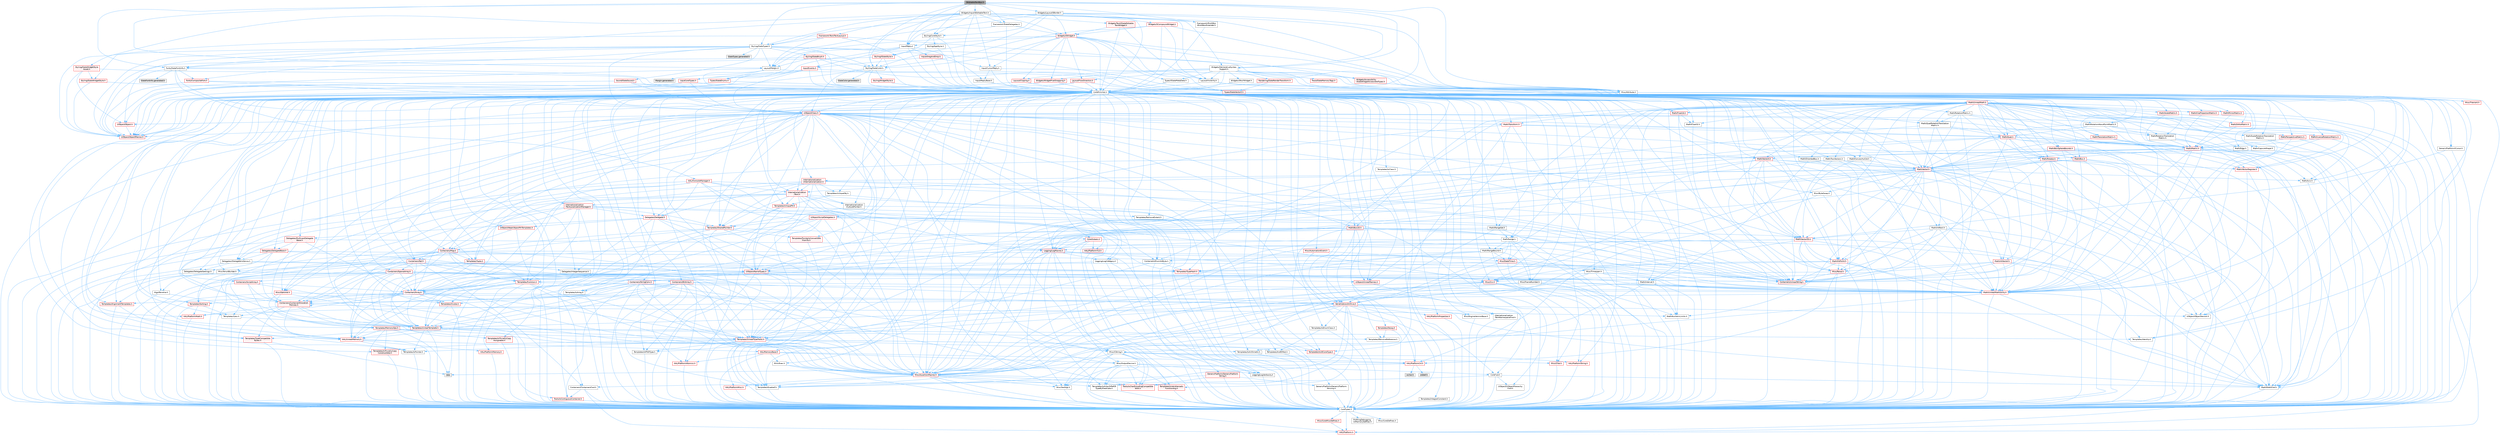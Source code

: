 digraph "SEditableTextBox.h"
{
 // INTERACTIVE_SVG=YES
 // LATEX_PDF_SIZE
  bgcolor="transparent";
  edge [fontname=Helvetica,fontsize=10,labelfontname=Helvetica,labelfontsize=10];
  node [fontname=Helvetica,fontsize=10,shape=box,height=0.2,width=0.4];
  Node1 [id="Node000001",label="SEditableTextBox.h",height=0.2,width=0.4,color="gray40", fillcolor="grey60", style="filled", fontcolor="black",tooltip=" "];
  Node1 -> Node2 [id="edge1_Node000001_Node000002",color="steelblue1",style="solid",tooltip=" "];
  Node2 [id="Node000002",label="CoreMinimal.h",height=0.2,width=0.4,color="grey40", fillcolor="white", style="filled",URL="$d7/d67/CoreMinimal_8h.html",tooltip=" "];
  Node2 -> Node3 [id="edge2_Node000002_Node000003",color="steelblue1",style="solid",tooltip=" "];
  Node3 [id="Node000003",label="CoreTypes.h",height=0.2,width=0.4,color="grey40", fillcolor="white", style="filled",URL="$dc/dec/CoreTypes_8h.html",tooltip=" "];
  Node3 -> Node4 [id="edge3_Node000003_Node000004",color="steelblue1",style="solid",tooltip=" "];
  Node4 [id="Node000004",label="HAL/Platform.h",height=0.2,width=0.4,color="red", fillcolor="#FFF0F0", style="filled",URL="$d9/dd0/Platform_8h.html",tooltip=" "];
  Node3 -> Node14 [id="edge4_Node000003_Node000014",color="steelblue1",style="solid",tooltip=" "];
  Node14 [id="Node000014",label="ProfilingDebugging\l/UMemoryDefines.h",height=0.2,width=0.4,color="grey40", fillcolor="white", style="filled",URL="$d2/da2/UMemoryDefines_8h.html",tooltip=" "];
  Node3 -> Node15 [id="edge5_Node000003_Node000015",color="steelblue1",style="solid",tooltip=" "];
  Node15 [id="Node000015",label="Misc/CoreMiscDefines.h",height=0.2,width=0.4,color="red", fillcolor="#FFF0F0", style="filled",URL="$da/d38/CoreMiscDefines_8h.html",tooltip=" "];
  Node15 -> Node4 [id="edge6_Node000015_Node000004",color="steelblue1",style="solid",tooltip=" "];
  Node3 -> Node16 [id="edge7_Node000003_Node000016",color="steelblue1",style="solid",tooltip=" "];
  Node16 [id="Node000016",label="Misc/CoreDefines.h",height=0.2,width=0.4,color="grey40", fillcolor="white", style="filled",URL="$d3/dd2/CoreDefines_8h.html",tooltip=" "];
  Node2 -> Node17 [id="edge8_Node000002_Node000017",color="steelblue1",style="solid",tooltip=" "];
  Node17 [id="Node000017",label="CoreFwd.h",height=0.2,width=0.4,color="grey40", fillcolor="white", style="filled",URL="$d1/d1e/CoreFwd_8h.html",tooltip=" "];
  Node17 -> Node3 [id="edge9_Node000017_Node000003",color="steelblue1",style="solid",tooltip=" "];
  Node17 -> Node18 [id="edge10_Node000017_Node000018",color="steelblue1",style="solid",tooltip=" "];
  Node18 [id="Node000018",label="Containers/ContainersFwd.h",height=0.2,width=0.4,color="grey40", fillcolor="white", style="filled",URL="$d4/d0a/ContainersFwd_8h.html",tooltip=" "];
  Node18 -> Node4 [id="edge11_Node000018_Node000004",color="steelblue1",style="solid",tooltip=" "];
  Node18 -> Node3 [id="edge12_Node000018_Node000003",color="steelblue1",style="solid",tooltip=" "];
  Node18 -> Node19 [id="edge13_Node000018_Node000019",color="steelblue1",style="solid",tooltip=" "];
  Node19 [id="Node000019",label="Traits/IsContiguousContainer.h",height=0.2,width=0.4,color="red", fillcolor="#FFF0F0", style="filled",URL="$d5/d3c/IsContiguousContainer_8h.html",tooltip=" "];
  Node19 -> Node3 [id="edge14_Node000019_Node000003",color="steelblue1",style="solid",tooltip=" "];
  Node17 -> Node22 [id="edge15_Node000017_Node000022",color="steelblue1",style="solid",tooltip=" "];
  Node22 [id="Node000022",label="Math/MathFwd.h",height=0.2,width=0.4,color="grey40", fillcolor="white", style="filled",URL="$d2/d10/MathFwd_8h.html",tooltip=" "];
  Node22 -> Node4 [id="edge16_Node000022_Node000004",color="steelblue1",style="solid",tooltip=" "];
  Node17 -> Node23 [id="edge17_Node000017_Node000023",color="steelblue1",style="solid",tooltip=" "];
  Node23 [id="Node000023",label="UObject/UObjectHierarchy\lFwd.h",height=0.2,width=0.4,color="grey40", fillcolor="white", style="filled",URL="$d3/d13/UObjectHierarchyFwd_8h.html",tooltip=" "];
  Node2 -> Node23 [id="edge18_Node000002_Node000023",color="steelblue1",style="solid",tooltip=" "];
  Node2 -> Node18 [id="edge19_Node000002_Node000018",color="steelblue1",style="solid",tooltip=" "];
  Node2 -> Node24 [id="edge20_Node000002_Node000024",color="steelblue1",style="solid",tooltip=" "];
  Node24 [id="Node000024",label="Misc/VarArgs.h",height=0.2,width=0.4,color="grey40", fillcolor="white", style="filled",URL="$d5/d6f/VarArgs_8h.html",tooltip=" "];
  Node24 -> Node3 [id="edge21_Node000024_Node000003",color="steelblue1",style="solid",tooltip=" "];
  Node2 -> Node25 [id="edge22_Node000002_Node000025",color="steelblue1",style="solid",tooltip=" "];
  Node25 [id="Node000025",label="Logging/LogVerbosity.h",height=0.2,width=0.4,color="grey40", fillcolor="white", style="filled",URL="$d2/d8f/LogVerbosity_8h.html",tooltip=" "];
  Node25 -> Node3 [id="edge23_Node000025_Node000003",color="steelblue1",style="solid",tooltip=" "];
  Node2 -> Node26 [id="edge24_Node000002_Node000026",color="steelblue1",style="solid",tooltip=" "];
  Node26 [id="Node000026",label="Misc/OutputDevice.h",height=0.2,width=0.4,color="grey40", fillcolor="white", style="filled",URL="$d7/d32/OutputDevice_8h.html",tooltip=" "];
  Node26 -> Node17 [id="edge25_Node000026_Node000017",color="steelblue1",style="solid",tooltip=" "];
  Node26 -> Node3 [id="edge26_Node000026_Node000003",color="steelblue1",style="solid",tooltip=" "];
  Node26 -> Node25 [id="edge27_Node000026_Node000025",color="steelblue1",style="solid",tooltip=" "];
  Node26 -> Node24 [id="edge28_Node000026_Node000024",color="steelblue1",style="solid",tooltip=" "];
  Node26 -> Node27 [id="edge29_Node000026_Node000027",color="steelblue1",style="solid",tooltip=" "];
  Node27 [id="Node000027",label="Templates/IsArrayOrRefOf\lTypeByPredicate.h",height=0.2,width=0.4,color="grey40", fillcolor="white", style="filled",URL="$d6/da1/IsArrayOrRefOfTypeByPredicate_8h.html",tooltip=" "];
  Node27 -> Node3 [id="edge30_Node000027_Node000003",color="steelblue1",style="solid",tooltip=" "];
  Node26 -> Node28 [id="edge31_Node000026_Node000028",color="steelblue1",style="solid",tooltip=" "];
  Node28 [id="Node000028",label="Templates/IsValidVariadic\lFunctionArg.h",height=0.2,width=0.4,color="red", fillcolor="#FFF0F0", style="filled",URL="$d0/dc8/IsValidVariadicFunctionArg_8h.html",tooltip=" "];
  Node28 -> Node3 [id="edge32_Node000028_Node000003",color="steelblue1",style="solid",tooltip=" "];
  Node26 -> Node30 [id="edge33_Node000026_Node000030",color="steelblue1",style="solid",tooltip=" "];
  Node30 [id="Node000030",label="Traits/IsCharEncodingCompatible\lWith.h",height=0.2,width=0.4,color="red", fillcolor="#FFF0F0", style="filled",URL="$df/dd1/IsCharEncodingCompatibleWith_8h.html",tooltip=" "];
  Node2 -> Node32 [id="edge34_Node000002_Node000032",color="steelblue1",style="solid",tooltip=" "];
  Node32 [id="Node000032",label="HAL/PlatformCrt.h",height=0.2,width=0.4,color="red", fillcolor="#FFF0F0", style="filled",URL="$d8/d75/PlatformCrt_8h.html",tooltip=" "];
  Node32 -> Node33 [id="edge35_Node000032_Node000033",color="steelblue1",style="solid",tooltip=" "];
  Node33 [id="Node000033",label="new",height=0.2,width=0.4,color="grey60", fillcolor="#E0E0E0", style="filled",tooltip=" "];
  Node32 -> Node34 [id="edge36_Node000032_Node000034",color="steelblue1",style="solid",tooltip=" "];
  Node34 [id="Node000034",label="wchar.h",height=0.2,width=0.4,color="grey60", fillcolor="#E0E0E0", style="filled",tooltip=" "];
  Node32 -> Node35 [id="edge37_Node000032_Node000035",color="steelblue1",style="solid",tooltip=" "];
  Node35 [id="Node000035",label="stddef.h",height=0.2,width=0.4,color="grey60", fillcolor="#E0E0E0", style="filled",tooltip=" "];
  Node2 -> Node42 [id="edge38_Node000002_Node000042",color="steelblue1",style="solid",tooltip=" "];
  Node42 [id="Node000042",label="HAL/PlatformMisc.h",height=0.2,width=0.4,color="red", fillcolor="#FFF0F0", style="filled",URL="$d0/df5/PlatformMisc_8h.html",tooltip=" "];
  Node42 -> Node3 [id="edge39_Node000042_Node000003",color="steelblue1",style="solid",tooltip=" "];
  Node2 -> Node61 [id="edge40_Node000002_Node000061",color="steelblue1",style="solid",tooltip=" "];
  Node61 [id="Node000061",label="Misc/AssertionMacros.h",height=0.2,width=0.4,color="red", fillcolor="#FFF0F0", style="filled",URL="$d0/dfa/AssertionMacros_8h.html",tooltip=" "];
  Node61 -> Node3 [id="edge41_Node000061_Node000003",color="steelblue1",style="solid",tooltip=" "];
  Node61 -> Node4 [id="edge42_Node000061_Node000004",color="steelblue1",style="solid",tooltip=" "];
  Node61 -> Node42 [id="edge43_Node000061_Node000042",color="steelblue1",style="solid",tooltip=" "];
  Node61 -> Node62 [id="edge44_Node000061_Node000062",color="steelblue1",style="solid",tooltip=" "];
  Node62 [id="Node000062",label="Templates/EnableIf.h",height=0.2,width=0.4,color="grey40", fillcolor="white", style="filled",URL="$d7/d60/EnableIf_8h.html",tooltip=" "];
  Node62 -> Node3 [id="edge45_Node000062_Node000003",color="steelblue1",style="solid",tooltip=" "];
  Node61 -> Node27 [id="edge46_Node000061_Node000027",color="steelblue1",style="solid",tooltip=" "];
  Node61 -> Node28 [id="edge47_Node000061_Node000028",color="steelblue1",style="solid",tooltip=" "];
  Node61 -> Node30 [id="edge48_Node000061_Node000030",color="steelblue1",style="solid",tooltip=" "];
  Node61 -> Node24 [id="edge49_Node000061_Node000024",color="steelblue1",style="solid",tooltip=" "];
  Node2 -> Node70 [id="edge50_Node000002_Node000070",color="steelblue1",style="solid",tooltip=" "];
  Node70 [id="Node000070",label="Templates/IsPointer.h",height=0.2,width=0.4,color="grey40", fillcolor="white", style="filled",URL="$d7/d05/IsPointer_8h.html",tooltip=" "];
  Node70 -> Node3 [id="edge51_Node000070_Node000003",color="steelblue1",style="solid",tooltip=" "];
  Node2 -> Node71 [id="edge52_Node000002_Node000071",color="steelblue1",style="solid",tooltip=" "];
  Node71 [id="Node000071",label="HAL/PlatformMemory.h",height=0.2,width=0.4,color="red", fillcolor="#FFF0F0", style="filled",URL="$de/d68/PlatformMemory_8h.html",tooltip=" "];
  Node71 -> Node3 [id="edge53_Node000071_Node000003",color="steelblue1",style="solid",tooltip=" "];
  Node2 -> Node54 [id="edge54_Node000002_Node000054",color="steelblue1",style="solid",tooltip=" "];
  Node54 [id="Node000054",label="HAL/PlatformAtomics.h",height=0.2,width=0.4,color="red", fillcolor="#FFF0F0", style="filled",URL="$d3/d36/PlatformAtomics_8h.html",tooltip=" "];
  Node54 -> Node3 [id="edge55_Node000054_Node000003",color="steelblue1",style="solid",tooltip=" "];
  Node2 -> Node76 [id="edge56_Node000002_Node000076",color="steelblue1",style="solid",tooltip=" "];
  Node76 [id="Node000076",label="Misc/Exec.h",height=0.2,width=0.4,color="grey40", fillcolor="white", style="filled",URL="$de/ddb/Exec_8h.html",tooltip=" "];
  Node76 -> Node3 [id="edge57_Node000076_Node000003",color="steelblue1",style="solid",tooltip=" "];
  Node76 -> Node61 [id="edge58_Node000076_Node000061",color="steelblue1",style="solid",tooltip=" "];
  Node2 -> Node77 [id="edge59_Node000002_Node000077",color="steelblue1",style="solid",tooltip=" "];
  Node77 [id="Node000077",label="HAL/MemoryBase.h",height=0.2,width=0.4,color="red", fillcolor="#FFF0F0", style="filled",URL="$d6/d9f/MemoryBase_8h.html",tooltip=" "];
  Node77 -> Node3 [id="edge60_Node000077_Node000003",color="steelblue1",style="solid",tooltip=" "];
  Node77 -> Node54 [id="edge61_Node000077_Node000054",color="steelblue1",style="solid",tooltip=" "];
  Node77 -> Node32 [id="edge62_Node000077_Node000032",color="steelblue1",style="solid",tooltip=" "];
  Node77 -> Node76 [id="edge63_Node000077_Node000076",color="steelblue1",style="solid",tooltip=" "];
  Node77 -> Node26 [id="edge64_Node000077_Node000026",color="steelblue1",style="solid",tooltip=" "];
  Node2 -> Node87 [id="edge65_Node000002_Node000087",color="steelblue1",style="solid",tooltip=" "];
  Node87 [id="Node000087",label="HAL/UnrealMemory.h",height=0.2,width=0.4,color="red", fillcolor="#FFF0F0", style="filled",URL="$d9/d96/UnrealMemory_8h.html",tooltip=" "];
  Node87 -> Node3 [id="edge66_Node000087_Node000003",color="steelblue1",style="solid",tooltip=" "];
  Node87 -> Node77 [id="edge67_Node000087_Node000077",color="steelblue1",style="solid",tooltip=" "];
  Node87 -> Node71 [id="edge68_Node000087_Node000071",color="steelblue1",style="solid",tooltip=" "];
  Node87 -> Node70 [id="edge69_Node000087_Node000070",color="steelblue1",style="solid",tooltip=" "];
  Node2 -> Node89 [id="edge70_Node000002_Node000089",color="steelblue1",style="solid",tooltip=" "];
  Node89 [id="Node000089",label="Templates/IsArithmetic.h",height=0.2,width=0.4,color="grey40", fillcolor="white", style="filled",URL="$d2/d5d/IsArithmetic_8h.html",tooltip=" "];
  Node89 -> Node3 [id="edge71_Node000089_Node000003",color="steelblue1",style="solid",tooltip=" "];
  Node2 -> Node83 [id="edge72_Node000002_Node000083",color="steelblue1",style="solid",tooltip=" "];
  Node83 [id="Node000083",label="Templates/AndOrNot.h",height=0.2,width=0.4,color="grey40", fillcolor="white", style="filled",URL="$db/d0a/AndOrNot_8h.html",tooltip=" "];
  Node83 -> Node3 [id="edge73_Node000083_Node000003",color="steelblue1",style="solid",tooltip=" "];
  Node2 -> Node90 [id="edge74_Node000002_Node000090",color="steelblue1",style="solid",tooltip=" "];
  Node90 [id="Node000090",label="Templates/IsPODType.h",height=0.2,width=0.4,color="grey40", fillcolor="white", style="filled",URL="$d7/db1/IsPODType_8h.html",tooltip=" "];
  Node90 -> Node3 [id="edge75_Node000090_Node000003",color="steelblue1",style="solid",tooltip=" "];
  Node2 -> Node91 [id="edge76_Node000002_Node000091",color="steelblue1",style="solid",tooltip=" "];
  Node91 [id="Node000091",label="Templates/IsUECoreType.h",height=0.2,width=0.4,color="red", fillcolor="#FFF0F0", style="filled",URL="$d1/db8/IsUECoreType_8h.html",tooltip=" "];
  Node91 -> Node3 [id="edge77_Node000091_Node000003",color="steelblue1",style="solid",tooltip=" "];
  Node2 -> Node84 [id="edge78_Node000002_Node000084",color="steelblue1",style="solid",tooltip=" "];
  Node84 [id="Node000084",label="Templates/IsTriviallyCopy\lConstructible.h",height=0.2,width=0.4,color="red", fillcolor="#FFF0F0", style="filled",URL="$d3/d78/IsTriviallyCopyConstructible_8h.html",tooltip=" "];
  Node84 -> Node3 [id="edge79_Node000084_Node000003",color="steelblue1",style="solid",tooltip=" "];
  Node2 -> Node92 [id="edge80_Node000002_Node000092",color="steelblue1",style="solid",tooltip=" "];
  Node92 [id="Node000092",label="Templates/UnrealTypeTraits.h",height=0.2,width=0.4,color="red", fillcolor="#FFF0F0", style="filled",URL="$d2/d2d/UnrealTypeTraits_8h.html",tooltip=" "];
  Node92 -> Node3 [id="edge81_Node000092_Node000003",color="steelblue1",style="solid",tooltip=" "];
  Node92 -> Node70 [id="edge82_Node000092_Node000070",color="steelblue1",style="solid",tooltip=" "];
  Node92 -> Node61 [id="edge83_Node000092_Node000061",color="steelblue1",style="solid",tooltip=" "];
  Node92 -> Node83 [id="edge84_Node000092_Node000083",color="steelblue1",style="solid",tooltip=" "];
  Node92 -> Node62 [id="edge85_Node000092_Node000062",color="steelblue1",style="solid",tooltip=" "];
  Node92 -> Node89 [id="edge86_Node000092_Node000089",color="steelblue1",style="solid",tooltip=" "];
  Node92 -> Node90 [id="edge87_Node000092_Node000090",color="steelblue1",style="solid",tooltip=" "];
  Node92 -> Node91 [id="edge88_Node000092_Node000091",color="steelblue1",style="solid",tooltip=" "];
  Node92 -> Node84 [id="edge89_Node000092_Node000084",color="steelblue1",style="solid",tooltip=" "];
  Node2 -> Node62 [id="edge90_Node000002_Node000062",color="steelblue1",style="solid",tooltip=" "];
  Node2 -> Node94 [id="edge91_Node000002_Node000094",color="steelblue1",style="solid",tooltip=" "];
  Node94 [id="Node000094",label="Templates/RemoveReference.h",height=0.2,width=0.4,color="grey40", fillcolor="white", style="filled",URL="$da/dbe/RemoveReference_8h.html",tooltip=" "];
  Node94 -> Node3 [id="edge92_Node000094_Node000003",color="steelblue1",style="solid",tooltip=" "];
  Node2 -> Node95 [id="edge93_Node000002_Node000095",color="steelblue1",style="solid",tooltip=" "];
  Node95 [id="Node000095",label="Templates/IntegralConstant.h",height=0.2,width=0.4,color="grey40", fillcolor="white", style="filled",URL="$db/d1b/IntegralConstant_8h.html",tooltip=" "];
  Node95 -> Node3 [id="edge94_Node000095_Node000003",color="steelblue1",style="solid",tooltip=" "];
  Node2 -> Node96 [id="edge95_Node000002_Node000096",color="steelblue1",style="solid",tooltip=" "];
  Node96 [id="Node000096",label="Templates/IsClass.h",height=0.2,width=0.4,color="grey40", fillcolor="white", style="filled",URL="$db/dcb/IsClass_8h.html",tooltip=" "];
  Node96 -> Node3 [id="edge96_Node000096_Node000003",color="steelblue1",style="solid",tooltip=" "];
  Node2 -> Node97 [id="edge97_Node000002_Node000097",color="steelblue1",style="solid",tooltip=" "];
  Node97 [id="Node000097",label="Templates/TypeCompatible\lBytes.h",height=0.2,width=0.4,color="red", fillcolor="#FFF0F0", style="filled",URL="$df/d0a/TypeCompatibleBytes_8h.html",tooltip=" "];
  Node97 -> Node3 [id="edge98_Node000097_Node000003",color="steelblue1",style="solid",tooltip=" "];
  Node97 -> Node33 [id="edge99_Node000097_Node000033",color="steelblue1",style="solid",tooltip=" "];
  Node2 -> Node19 [id="edge100_Node000002_Node000019",color="steelblue1",style="solid",tooltip=" "];
  Node2 -> Node98 [id="edge101_Node000002_Node000098",color="steelblue1",style="solid",tooltip=" "];
  Node98 [id="Node000098",label="Templates/UnrealTemplate.h",height=0.2,width=0.4,color="red", fillcolor="#FFF0F0", style="filled",URL="$d4/d24/UnrealTemplate_8h.html",tooltip=" "];
  Node98 -> Node3 [id="edge102_Node000098_Node000003",color="steelblue1",style="solid",tooltip=" "];
  Node98 -> Node70 [id="edge103_Node000098_Node000070",color="steelblue1",style="solid",tooltip=" "];
  Node98 -> Node87 [id="edge104_Node000098_Node000087",color="steelblue1",style="solid",tooltip=" "];
  Node98 -> Node92 [id="edge105_Node000098_Node000092",color="steelblue1",style="solid",tooltip=" "];
  Node98 -> Node94 [id="edge106_Node000098_Node000094",color="steelblue1",style="solid",tooltip=" "];
  Node98 -> Node97 [id="edge107_Node000098_Node000097",color="steelblue1",style="solid",tooltip=" "];
  Node98 -> Node65 [id="edge108_Node000098_Node000065",color="steelblue1",style="solid",tooltip=" "];
  Node65 [id="Node000065",label="Templates/Identity.h",height=0.2,width=0.4,color="grey40", fillcolor="white", style="filled",URL="$d0/dd5/Identity_8h.html",tooltip=" "];
  Node98 -> Node19 [id="edge109_Node000098_Node000019",color="steelblue1",style="solid",tooltip=" "];
  Node2 -> Node47 [id="edge110_Node000002_Node000047",color="steelblue1",style="solid",tooltip=" "];
  Node47 [id="Node000047",label="Math/NumericLimits.h",height=0.2,width=0.4,color="grey40", fillcolor="white", style="filled",URL="$df/d1b/NumericLimits_8h.html",tooltip=" "];
  Node47 -> Node3 [id="edge111_Node000047_Node000003",color="steelblue1",style="solid",tooltip=" "];
  Node2 -> Node102 [id="edge112_Node000002_Node000102",color="steelblue1",style="solid",tooltip=" "];
  Node102 [id="Node000102",label="HAL/PlatformMath.h",height=0.2,width=0.4,color="red", fillcolor="#FFF0F0", style="filled",URL="$dc/d53/PlatformMath_8h.html",tooltip=" "];
  Node102 -> Node3 [id="edge113_Node000102_Node000003",color="steelblue1",style="solid",tooltip=" "];
  Node2 -> Node85 [id="edge114_Node000002_Node000085",color="steelblue1",style="solid",tooltip=" "];
  Node85 [id="Node000085",label="Templates/IsTriviallyCopy\lAssignable.h",height=0.2,width=0.4,color="red", fillcolor="#FFF0F0", style="filled",URL="$d2/df2/IsTriviallyCopyAssignable_8h.html",tooltip=" "];
  Node85 -> Node3 [id="edge115_Node000085_Node000003",color="steelblue1",style="solid",tooltip=" "];
  Node2 -> Node110 [id="edge116_Node000002_Node000110",color="steelblue1",style="solid",tooltip=" "];
  Node110 [id="Node000110",label="Templates/MemoryOps.h",height=0.2,width=0.4,color="red", fillcolor="#FFF0F0", style="filled",URL="$db/dea/MemoryOps_8h.html",tooltip=" "];
  Node110 -> Node3 [id="edge117_Node000110_Node000003",color="steelblue1",style="solid",tooltip=" "];
  Node110 -> Node87 [id="edge118_Node000110_Node000087",color="steelblue1",style="solid",tooltip=" "];
  Node110 -> Node85 [id="edge119_Node000110_Node000085",color="steelblue1",style="solid",tooltip=" "];
  Node110 -> Node84 [id="edge120_Node000110_Node000084",color="steelblue1",style="solid",tooltip=" "];
  Node110 -> Node92 [id="edge121_Node000110_Node000092",color="steelblue1",style="solid",tooltip=" "];
  Node110 -> Node33 [id="edge122_Node000110_Node000033",color="steelblue1",style="solid",tooltip=" "];
  Node2 -> Node111 [id="edge123_Node000002_Node000111",color="steelblue1",style="solid",tooltip=" "];
  Node111 [id="Node000111",label="Containers/ContainerAllocation\lPolicies.h",height=0.2,width=0.4,color="red", fillcolor="#FFF0F0", style="filled",URL="$d7/dff/ContainerAllocationPolicies_8h.html",tooltip=" "];
  Node111 -> Node3 [id="edge124_Node000111_Node000003",color="steelblue1",style="solid",tooltip=" "];
  Node111 -> Node111 [id="edge125_Node000111_Node000111",color="steelblue1",style="solid",tooltip=" "];
  Node111 -> Node102 [id="edge126_Node000111_Node000102",color="steelblue1",style="solid",tooltip=" "];
  Node111 -> Node87 [id="edge127_Node000111_Node000087",color="steelblue1",style="solid",tooltip=" "];
  Node111 -> Node47 [id="edge128_Node000111_Node000047",color="steelblue1",style="solid",tooltip=" "];
  Node111 -> Node61 [id="edge129_Node000111_Node000061",color="steelblue1",style="solid",tooltip=" "];
  Node111 -> Node110 [id="edge130_Node000111_Node000110",color="steelblue1",style="solid",tooltip=" "];
  Node111 -> Node97 [id="edge131_Node000111_Node000097",color="steelblue1",style="solid",tooltip=" "];
  Node2 -> Node114 [id="edge132_Node000002_Node000114",color="steelblue1",style="solid",tooltip=" "];
  Node114 [id="Node000114",label="Templates/IsEnumClass.h",height=0.2,width=0.4,color="grey40", fillcolor="white", style="filled",URL="$d7/d15/IsEnumClass_8h.html",tooltip=" "];
  Node114 -> Node3 [id="edge133_Node000114_Node000003",color="steelblue1",style="solid",tooltip=" "];
  Node114 -> Node83 [id="edge134_Node000114_Node000083",color="steelblue1",style="solid",tooltip=" "];
  Node2 -> Node115 [id="edge135_Node000002_Node000115",color="steelblue1",style="solid",tooltip=" "];
  Node115 [id="Node000115",label="HAL/PlatformProperties.h",height=0.2,width=0.4,color="red", fillcolor="#FFF0F0", style="filled",URL="$d9/db0/PlatformProperties_8h.html",tooltip=" "];
  Node115 -> Node3 [id="edge136_Node000115_Node000003",color="steelblue1",style="solid",tooltip=" "];
  Node2 -> Node118 [id="edge137_Node000002_Node000118",color="steelblue1",style="solid",tooltip=" "];
  Node118 [id="Node000118",label="Misc/EngineVersionBase.h",height=0.2,width=0.4,color="grey40", fillcolor="white", style="filled",URL="$d5/d2b/EngineVersionBase_8h.html",tooltip=" "];
  Node118 -> Node3 [id="edge138_Node000118_Node000003",color="steelblue1",style="solid",tooltip=" "];
  Node2 -> Node119 [id="edge139_Node000002_Node000119",color="steelblue1",style="solid",tooltip=" "];
  Node119 [id="Node000119",label="Internationalization\l/TextNamespaceFwd.h",height=0.2,width=0.4,color="grey40", fillcolor="white", style="filled",URL="$d8/d97/TextNamespaceFwd_8h.html",tooltip=" "];
  Node119 -> Node3 [id="edge140_Node000119_Node000003",color="steelblue1",style="solid",tooltip=" "];
  Node2 -> Node120 [id="edge141_Node000002_Node000120",color="steelblue1",style="solid",tooltip=" "];
  Node120 [id="Node000120",label="Serialization/Archive.h",height=0.2,width=0.4,color="red", fillcolor="#FFF0F0", style="filled",URL="$d7/d3b/Archive_8h.html",tooltip=" "];
  Node120 -> Node17 [id="edge142_Node000120_Node000017",color="steelblue1",style="solid",tooltip=" "];
  Node120 -> Node3 [id="edge143_Node000120_Node000003",color="steelblue1",style="solid",tooltip=" "];
  Node120 -> Node115 [id="edge144_Node000120_Node000115",color="steelblue1",style="solid",tooltip=" "];
  Node120 -> Node119 [id="edge145_Node000120_Node000119",color="steelblue1",style="solid",tooltip=" "];
  Node120 -> Node22 [id="edge146_Node000120_Node000022",color="steelblue1",style="solid",tooltip=" "];
  Node120 -> Node61 [id="edge147_Node000120_Node000061",color="steelblue1",style="solid",tooltip=" "];
  Node120 -> Node118 [id="edge148_Node000120_Node000118",color="steelblue1",style="solid",tooltip=" "];
  Node120 -> Node24 [id="edge149_Node000120_Node000024",color="steelblue1",style="solid",tooltip=" "];
  Node120 -> Node62 [id="edge150_Node000120_Node000062",color="steelblue1",style="solid",tooltip=" "];
  Node120 -> Node27 [id="edge151_Node000120_Node000027",color="steelblue1",style="solid",tooltip=" "];
  Node120 -> Node114 [id="edge152_Node000120_Node000114",color="steelblue1",style="solid",tooltip=" "];
  Node120 -> Node28 [id="edge153_Node000120_Node000028",color="steelblue1",style="solid",tooltip=" "];
  Node120 -> Node98 [id="edge154_Node000120_Node000098",color="steelblue1",style="solid",tooltip=" "];
  Node120 -> Node30 [id="edge155_Node000120_Node000030",color="steelblue1",style="solid",tooltip=" "];
  Node120 -> Node123 [id="edge156_Node000120_Node000123",color="steelblue1",style="solid",tooltip=" "];
  Node123 [id="Node000123",label="UObject/ObjectVersion.h",height=0.2,width=0.4,color="grey40", fillcolor="white", style="filled",URL="$da/d63/ObjectVersion_8h.html",tooltip=" "];
  Node123 -> Node3 [id="edge157_Node000123_Node000003",color="steelblue1",style="solid",tooltip=" "];
  Node2 -> Node124 [id="edge158_Node000002_Node000124",color="steelblue1",style="solid",tooltip=" "];
  Node124 [id="Node000124",label="Templates/Less.h",height=0.2,width=0.4,color="grey40", fillcolor="white", style="filled",URL="$de/dc8/Less_8h.html",tooltip=" "];
  Node124 -> Node3 [id="edge159_Node000124_Node000003",color="steelblue1",style="solid",tooltip=" "];
  Node124 -> Node98 [id="edge160_Node000124_Node000098",color="steelblue1",style="solid",tooltip=" "];
  Node2 -> Node125 [id="edge161_Node000002_Node000125",color="steelblue1",style="solid",tooltip=" "];
  Node125 [id="Node000125",label="Templates/Sorting.h",height=0.2,width=0.4,color="red", fillcolor="#FFF0F0", style="filled",URL="$d3/d9e/Sorting_8h.html",tooltip=" "];
  Node125 -> Node3 [id="edge162_Node000125_Node000003",color="steelblue1",style="solid",tooltip=" "];
  Node125 -> Node102 [id="edge163_Node000125_Node000102",color="steelblue1",style="solid",tooltip=" "];
  Node125 -> Node124 [id="edge164_Node000125_Node000124",color="steelblue1",style="solid",tooltip=" "];
  Node2 -> Node136 [id="edge165_Node000002_Node000136",color="steelblue1",style="solid",tooltip=" "];
  Node136 [id="Node000136",label="Misc/Char.h",height=0.2,width=0.4,color="red", fillcolor="#FFF0F0", style="filled",URL="$d0/d58/Char_8h.html",tooltip=" "];
  Node136 -> Node3 [id="edge166_Node000136_Node000003",color="steelblue1",style="solid",tooltip=" "];
  Node2 -> Node139 [id="edge167_Node000002_Node000139",color="steelblue1",style="solid",tooltip=" "];
  Node139 [id="Node000139",label="GenericPlatform/GenericPlatform\lStricmp.h",height=0.2,width=0.4,color="grey40", fillcolor="white", style="filled",URL="$d2/d86/GenericPlatformStricmp_8h.html",tooltip=" "];
  Node139 -> Node3 [id="edge168_Node000139_Node000003",color="steelblue1",style="solid",tooltip=" "];
  Node2 -> Node140 [id="edge169_Node000002_Node000140",color="steelblue1",style="solid",tooltip=" "];
  Node140 [id="Node000140",label="GenericPlatform/GenericPlatform\lString.h",height=0.2,width=0.4,color="red", fillcolor="#FFF0F0", style="filled",URL="$dd/d20/GenericPlatformString_8h.html",tooltip=" "];
  Node140 -> Node3 [id="edge170_Node000140_Node000003",color="steelblue1",style="solid",tooltip=" "];
  Node140 -> Node139 [id="edge171_Node000140_Node000139",color="steelblue1",style="solid",tooltip=" "];
  Node140 -> Node62 [id="edge172_Node000140_Node000062",color="steelblue1",style="solid",tooltip=" "];
  Node140 -> Node30 [id="edge173_Node000140_Node000030",color="steelblue1",style="solid",tooltip=" "];
  Node2 -> Node73 [id="edge174_Node000002_Node000073",color="steelblue1",style="solid",tooltip=" "];
  Node73 [id="Node000073",label="HAL/PlatformString.h",height=0.2,width=0.4,color="red", fillcolor="#FFF0F0", style="filled",URL="$db/db5/PlatformString_8h.html",tooltip=" "];
  Node73 -> Node3 [id="edge175_Node000073_Node000003",color="steelblue1",style="solid",tooltip=" "];
  Node2 -> Node143 [id="edge176_Node000002_Node000143",color="steelblue1",style="solid",tooltip=" "];
  Node143 [id="Node000143",label="Misc/CString.h",height=0.2,width=0.4,color="grey40", fillcolor="white", style="filled",URL="$d2/d49/CString_8h.html",tooltip=" "];
  Node143 -> Node3 [id="edge177_Node000143_Node000003",color="steelblue1",style="solid",tooltip=" "];
  Node143 -> Node32 [id="edge178_Node000143_Node000032",color="steelblue1",style="solid",tooltip=" "];
  Node143 -> Node73 [id="edge179_Node000143_Node000073",color="steelblue1",style="solid",tooltip=" "];
  Node143 -> Node61 [id="edge180_Node000143_Node000061",color="steelblue1",style="solid",tooltip=" "];
  Node143 -> Node136 [id="edge181_Node000143_Node000136",color="steelblue1",style="solid",tooltip=" "];
  Node143 -> Node24 [id="edge182_Node000143_Node000024",color="steelblue1",style="solid",tooltip=" "];
  Node143 -> Node27 [id="edge183_Node000143_Node000027",color="steelblue1",style="solid",tooltip=" "];
  Node143 -> Node28 [id="edge184_Node000143_Node000028",color="steelblue1",style="solid",tooltip=" "];
  Node143 -> Node30 [id="edge185_Node000143_Node000030",color="steelblue1",style="solid",tooltip=" "];
  Node2 -> Node144 [id="edge186_Node000002_Node000144",color="steelblue1",style="solid",tooltip=" "];
  Node144 [id="Node000144",label="Misc/Crc.h",height=0.2,width=0.4,color="red", fillcolor="#FFF0F0", style="filled",URL="$d4/dd2/Crc_8h.html",tooltip=" "];
  Node144 -> Node3 [id="edge187_Node000144_Node000003",color="steelblue1",style="solid",tooltip=" "];
  Node144 -> Node73 [id="edge188_Node000144_Node000073",color="steelblue1",style="solid",tooltip=" "];
  Node144 -> Node61 [id="edge189_Node000144_Node000061",color="steelblue1",style="solid",tooltip=" "];
  Node144 -> Node143 [id="edge190_Node000144_Node000143",color="steelblue1",style="solid",tooltip=" "];
  Node144 -> Node136 [id="edge191_Node000144_Node000136",color="steelblue1",style="solid",tooltip=" "];
  Node144 -> Node92 [id="edge192_Node000144_Node000092",color="steelblue1",style="solid",tooltip=" "];
  Node2 -> Node135 [id="edge193_Node000002_Node000135",color="steelblue1",style="solid",tooltip=" "];
  Node135 [id="Node000135",label="Math/UnrealMathUtility.h",height=0.2,width=0.4,color="red", fillcolor="#FFF0F0", style="filled",URL="$db/db8/UnrealMathUtility_8h.html",tooltip=" "];
  Node135 -> Node3 [id="edge194_Node000135_Node000003",color="steelblue1",style="solid",tooltip=" "];
  Node135 -> Node61 [id="edge195_Node000135_Node000061",color="steelblue1",style="solid",tooltip=" "];
  Node135 -> Node102 [id="edge196_Node000135_Node000102",color="steelblue1",style="solid",tooltip=" "];
  Node135 -> Node22 [id="edge197_Node000135_Node000022",color="steelblue1",style="solid",tooltip=" "];
  Node135 -> Node65 [id="edge198_Node000135_Node000065",color="steelblue1",style="solid",tooltip=" "];
  Node2 -> Node145 [id="edge199_Node000002_Node000145",color="steelblue1",style="solid",tooltip=" "];
  Node145 [id="Node000145",label="Containers/UnrealString.h",height=0.2,width=0.4,color="red", fillcolor="#FFF0F0", style="filled",URL="$d5/dba/UnrealString_8h.html",tooltip=" "];
  Node2 -> Node149 [id="edge200_Node000002_Node000149",color="steelblue1",style="solid",tooltip=" "];
  Node149 [id="Node000149",label="Containers/Array.h",height=0.2,width=0.4,color="red", fillcolor="#FFF0F0", style="filled",URL="$df/dd0/Array_8h.html",tooltip=" "];
  Node149 -> Node3 [id="edge201_Node000149_Node000003",color="steelblue1",style="solid",tooltip=" "];
  Node149 -> Node61 [id="edge202_Node000149_Node000061",color="steelblue1",style="solid",tooltip=" "];
  Node149 -> Node87 [id="edge203_Node000149_Node000087",color="steelblue1",style="solid",tooltip=" "];
  Node149 -> Node92 [id="edge204_Node000149_Node000092",color="steelblue1",style="solid",tooltip=" "];
  Node149 -> Node98 [id="edge205_Node000149_Node000098",color="steelblue1",style="solid",tooltip=" "];
  Node149 -> Node111 [id="edge206_Node000149_Node000111",color="steelblue1",style="solid",tooltip=" "];
  Node149 -> Node120 [id="edge207_Node000149_Node000120",color="steelblue1",style="solid",tooltip=" "];
  Node149 -> Node128 [id="edge208_Node000149_Node000128",color="steelblue1",style="solid",tooltip=" "];
  Node128 [id="Node000128",label="Templates/Invoke.h",height=0.2,width=0.4,color="red", fillcolor="#FFF0F0", style="filled",URL="$d7/deb/Invoke_8h.html",tooltip=" "];
  Node128 -> Node3 [id="edge209_Node000128_Node000003",color="steelblue1",style="solid",tooltip=" "];
  Node128 -> Node98 [id="edge210_Node000128_Node000098",color="steelblue1",style="solid",tooltip=" "];
  Node149 -> Node124 [id="edge211_Node000149_Node000124",color="steelblue1",style="solid",tooltip=" "];
  Node149 -> Node125 [id="edge212_Node000149_Node000125",color="steelblue1",style="solid",tooltip=" "];
  Node149 -> Node172 [id="edge213_Node000149_Node000172",color="steelblue1",style="solid",tooltip=" "];
  Node172 [id="Node000172",label="Templates/AlignmentTemplates.h",height=0.2,width=0.4,color="red", fillcolor="#FFF0F0", style="filled",URL="$dd/d32/AlignmentTemplates_8h.html",tooltip=" "];
  Node172 -> Node3 [id="edge214_Node000172_Node000003",color="steelblue1",style="solid",tooltip=" "];
  Node172 -> Node70 [id="edge215_Node000172_Node000070",color="steelblue1",style="solid",tooltip=" "];
  Node2 -> Node173 [id="edge216_Node000002_Node000173",color="steelblue1",style="solid",tooltip=" "];
  Node173 [id="Node000173",label="Misc/FrameNumber.h",height=0.2,width=0.4,color="grey40", fillcolor="white", style="filled",URL="$dd/dbd/FrameNumber_8h.html",tooltip=" "];
  Node173 -> Node3 [id="edge217_Node000173_Node000003",color="steelblue1",style="solid",tooltip=" "];
  Node173 -> Node47 [id="edge218_Node000173_Node000047",color="steelblue1",style="solid",tooltip=" "];
  Node173 -> Node135 [id="edge219_Node000173_Node000135",color="steelblue1",style="solid",tooltip=" "];
  Node173 -> Node62 [id="edge220_Node000173_Node000062",color="steelblue1",style="solid",tooltip=" "];
  Node173 -> Node92 [id="edge221_Node000173_Node000092",color="steelblue1",style="solid",tooltip=" "];
  Node2 -> Node174 [id="edge222_Node000002_Node000174",color="steelblue1",style="solid",tooltip=" "];
  Node174 [id="Node000174",label="Misc/Timespan.h",height=0.2,width=0.4,color="grey40", fillcolor="white", style="filled",URL="$da/dd9/Timespan_8h.html",tooltip=" "];
  Node174 -> Node3 [id="edge223_Node000174_Node000003",color="steelblue1",style="solid",tooltip=" "];
  Node174 -> Node175 [id="edge224_Node000174_Node000175",color="steelblue1",style="solid",tooltip=" "];
  Node175 [id="Node000175",label="Math/Interval.h",height=0.2,width=0.4,color="grey40", fillcolor="white", style="filled",URL="$d1/d55/Interval_8h.html",tooltip=" "];
  Node175 -> Node3 [id="edge225_Node000175_Node000003",color="steelblue1",style="solid",tooltip=" "];
  Node175 -> Node89 [id="edge226_Node000175_Node000089",color="steelblue1",style="solid",tooltip=" "];
  Node175 -> Node92 [id="edge227_Node000175_Node000092",color="steelblue1",style="solid",tooltip=" "];
  Node175 -> Node47 [id="edge228_Node000175_Node000047",color="steelblue1",style="solid",tooltip=" "];
  Node175 -> Node135 [id="edge229_Node000175_Node000135",color="steelblue1",style="solid",tooltip=" "];
  Node174 -> Node135 [id="edge230_Node000174_Node000135",color="steelblue1",style="solid",tooltip=" "];
  Node174 -> Node61 [id="edge231_Node000174_Node000061",color="steelblue1",style="solid",tooltip=" "];
  Node2 -> Node176 [id="edge232_Node000002_Node000176",color="steelblue1",style="solid",tooltip=" "];
  Node176 [id="Node000176",label="Containers/StringConv.h",height=0.2,width=0.4,color="red", fillcolor="#FFF0F0", style="filled",URL="$d3/ddf/StringConv_8h.html",tooltip=" "];
  Node176 -> Node3 [id="edge233_Node000176_Node000003",color="steelblue1",style="solid",tooltip=" "];
  Node176 -> Node61 [id="edge234_Node000176_Node000061",color="steelblue1",style="solid",tooltip=" "];
  Node176 -> Node111 [id="edge235_Node000176_Node000111",color="steelblue1",style="solid",tooltip=" "];
  Node176 -> Node149 [id="edge236_Node000176_Node000149",color="steelblue1",style="solid",tooltip=" "];
  Node176 -> Node143 [id="edge237_Node000176_Node000143",color="steelblue1",style="solid",tooltip=" "];
  Node176 -> Node177 [id="edge238_Node000176_Node000177",color="steelblue1",style="solid",tooltip=" "];
  Node177 [id="Node000177",label="Templates/IsArray.h",height=0.2,width=0.4,color="grey40", fillcolor="white", style="filled",URL="$d8/d8d/IsArray_8h.html",tooltip=" "];
  Node177 -> Node3 [id="edge239_Node000177_Node000003",color="steelblue1",style="solid",tooltip=" "];
  Node176 -> Node98 [id="edge240_Node000176_Node000098",color="steelblue1",style="solid",tooltip=" "];
  Node176 -> Node92 [id="edge241_Node000176_Node000092",color="steelblue1",style="solid",tooltip=" "];
  Node176 -> Node30 [id="edge242_Node000176_Node000030",color="steelblue1",style="solid",tooltip=" "];
  Node176 -> Node19 [id="edge243_Node000176_Node000019",color="steelblue1",style="solid",tooltip=" "];
  Node2 -> Node178 [id="edge244_Node000002_Node000178",color="steelblue1",style="solid",tooltip=" "];
  Node178 [id="Node000178",label="UObject/UnrealNames.h",height=0.2,width=0.4,color="red", fillcolor="#FFF0F0", style="filled",URL="$d8/db1/UnrealNames_8h.html",tooltip=" "];
  Node178 -> Node3 [id="edge245_Node000178_Node000003",color="steelblue1",style="solid",tooltip=" "];
  Node2 -> Node180 [id="edge246_Node000002_Node000180",color="steelblue1",style="solid",tooltip=" "];
  Node180 [id="Node000180",label="UObject/NameTypes.h",height=0.2,width=0.4,color="red", fillcolor="#FFF0F0", style="filled",URL="$d6/d35/NameTypes_8h.html",tooltip=" "];
  Node180 -> Node3 [id="edge247_Node000180_Node000003",color="steelblue1",style="solid",tooltip=" "];
  Node180 -> Node61 [id="edge248_Node000180_Node000061",color="steelblue1",style="solid",tooltip=" "];
  Node180 -> Node87 [id="edge249_Node000180_Node000087",color="steelblue1",style="solid",tooltip=" "];
  Node180 -> Node92 [id="edge250_Node000180_Node000092",color="steelblue1",style="solid",tooltip=" "];
  Node180 -> Node98 [id="edge251_Node000180_Node000098",color="steelblue1",style="solid",tooltip=" "];
  Node180 -> Node145 [id="edge252_Node000180_Node000145",color="steelblue1",style="solid",tooltip=" "];
  Node180 -> Node176 [id="edge253_Node000180_Node000176",color="steelblue1",style="solid",tooltip=" "];
  Node180 -> Node178 [id="edge254_Node000180_Node000178",color="steelblue1",style="solid",tooltip=" "];
  Node2 -> Node188 [id="edge255_Node000002_Node000188",color="steelblue1",style="solid",tooltip=" "];
  Node188 [id="Node000188",label="Misc/Parse.h",height=0.2,width=0.4,color="red", fillcolor="#FFF0F0", style="filled",URL="$dc/d71/Parse_8h.html",tooltip=" "];
  Node188 -> Node145 [id="edge256_Node000188_Node000145",color="steelblue1",style="solid",tooltip=" "];
  Node188 -> Node3 [id="edge257_Node000188_Node000003",color="steelblue1",style="solid",tooltip=" "];
  Node188 -> Node32 [id="edge258_Node000188_Node000032",color="steelblue1",style="solid",tooltip=" "];
  Node188 -> Node189 [id="edge259_Node000188_Node000189",color="steelblue1",style="solid",tooltip=" "];
  Node189 [id="Node000189",label="Templates/Function.h",height=0.2,width=0.4,color="red", fillcolor="#FFF0F0", style="filled",URL="$df/df5/Function_8h.html",tooltip=" "];
  Node189 -> Node3 [id="edge260_Node000189_Node000003",color="steelblue1",style="solid",tooltip=" "];
  Node189 -> Node61 [id="edge261_Node000189_Node000061",color="steelblue1",style="solid",tooltip=" "];
  Node189 -> Node87 [id="edge262_Node000189_Node000087",color="steelblue1",style="solid",tooltip=" "];
  Node189 -> Node92 [id="edge263_Node000189_Node000092",color="steelblue1",style="solid",tooltip=" "];
  Node189 -> Node128 [id="edge264_Node000189_Node000128",color="steelblue1",style="solid",tooltip=" "];
  Node189 -> Node98 [id="edge265_Node000189_Node000098",color="steelblue1",style="solid",tooltip=" "];
  Node189 -> Node135 [id="edge266_Node000189_Node000135",color="steelblue1",style="solid",tooltip=" "];
  Node189 -> Node33 [id="edge267_Node000189_Node000033",color="steelblue1",style="solid",tooltip=" "];
  Node2 -> Node172 [id="edge268_Node000002_Node000172",color="steelblue1",style="solid",tooltip=" "];
  Node2 -> Node191 [id="edge269_Node000002_Node000191",color="steelblue1",style="solid",tooltip=" "];
  Node191 [id="Node000191",label="Misc/StructBuilder.h",height=0.2,width=0.4,color="grey40", fillcolor="white", style="filled",URL="$d9/db3/StructBuilder_8h.html",tooltip=" "];
  Node191 -> Node3 [id="edge270_Node000191_Node000003",color="steelblue1",style="solid",tooltip=" "];
  Node191 -> Node135 [id="edge271_Node000191_Node000135",color="steelblue1",style="solid",tooltip=" "];
  Node191 -> Node172 [id="edge272_Node000191_Node000172",color="steelblue1",style="solid",tooltip=" "];
  Node2 -> Node104 [id="edge273_Node000002_Node000104",color="steelblue1",style="solid",tooltip=" "];
  Node104 [id="Node000104",label="Templates/Decay.h",height=0.2,width=0.4,color="red", fillcolor="#FFF0F0", style="filled",URL="$dd/d0f/Decay_8h.html",tooltip=" "];
  Node104 -> Node3 [id="edge274_Node000104_Node000003",color="steelblue1",style="solid",tooltip=" "];
  Node104 -> Node94 [id="edge275_Node000104_Node000094",color="steelblue1",style="solid",tooltip=" "];
  Node2 -> Node192 [id="edge276_Node000002_Node000192",color="steelblue1",style="solid",tooltip=" "];
  Node192 [id="Node000192",label="Templates/PointerIsConvertible\lFromTo.h",height=0.2,width=0.4,color="red", fillcolor="#FFF0F0", style="filled",URL="$d6/d65/PointerIsConvertibleFromTo_8h.html",tooltip=" "];
  Node192 -> Node3 [id="edge277_Node000192_Node000003",color="steelblue1",style="solid",tooltip=" "];
  Node2 -> Node128 [id="edge278_Node000002_Node000128",color="steelblue1",style="solid",tooltip=" "];
  Node2 -> Node189 [id="edge279_Node000002_Node000189",color="steelblue1",style="solid",tooltip=" "];
  Node2 -> Node161 [id="edge280_Node000002_Node000161",color="steelblue1",style="solid",tooltip=" "];
  Node161 [id="Node000161",label="Templates/TypeHash.h",height=0.2,width=0.4,color="red", fillcolor="#FFF0F0", style="filled",URL="$d1/d62/TypeHash_8h.html",tooltip=" "];
  Node161 -> Node3 [id="edge281_Node000161_Node000003",color="steelblue1",style="solid",tooltip=" "];
  Node161 -> Node144 [id="edge282_Node000161_Node000144",color="steelblue1",style="solid",tooltip=" "];
  Node2 -> Node193 [id="edge283_Node000002_Node000193",color="steelblue1",style="solid",tooltip=" "];
  Node193 [id="Node000193",label="Containers/ScriptArray.h",height=0.2,width=0.4,color="red", fillcolor="#FFF0F0", style="filled",URL="$dc/daf/ScriptArray_8h.html",tooltip=" "];
  Node193 -> Node3 [id="edge284_Node000193_Node000003",color="steelblue1",style="solid",tooltip=" "];
  Node193 -> Node61 [id="edge285_Node000193_Node000061",color="steelblue1",style="solid",tooltip=" "];
  Node193 -> Node87 [id="edge286_Node000193_Node000087",color="steelblue1",style="solid",tooltip=" "];
  Node193 -> Node111 [id="edge287_Node000193_Node000111",color="steelblue1",style="solid",tooltip=" "];
  Node193 -> Node149 [id="edge288_Node000193_Node000149",color="steelblue1",style="solid",tooltip=" "];
  Node2 -> Node194 [id="edge289_Node000002_Node000194",color="steelblue1",style="solid",tooltip=" "];
  Node194 [id="Node000194",label="Containers/BitArray.h",height=0.2,width=0.4,color="red", fillcolor="#FFF0F0", style="filled",URL="$d1/de4/BitArray_8h.html",tooltip=" "];
  Node194 -> Node111 [id="edge290_Node000194_Node000111",color="steelblue1",style="solid",tooltip=" "];
  Node194 -> Node3 [id="edge291_Node000194_Node000003",color="steelblue1",style="solid",tooltip=" "];
  Node194 -> Node54 [id="edge292_Node000194_Node000054",color="steelblue1",style="solid",tooltip=" "];
  Node194 -> Node87 [id="edge293_Node000194_Node000087",color="steelblue1",style="solid",tooltip=" "];
  Node194 -> Node135 [id="edge294_Node000194_Node000135",color="steelblue1",style="solid",tooltip=" "];
  Node194 -> Node61 [id="edge295_Node000194_Node000061",color="steelblue1",style="solid",tooltip=" "];
  Node194 -> Node120 [id="edge296_Node000194_Node000120",color="steelblue1",style="solid",tooltip=" "];
  Node194 -> Node62 [id="edge297_Node000194_Node000062",color="steelblue1",style="solid",tooltip=" "];
  Node194 -> Node128 [id="edge298_Node000194_Node000128",color="steelblue1",style="solid",tooltip=" "];
  Node194 -> Node98 [id="edge299_Node000194_Node000098",color="steelblue1",style="solid",tooltip=" "];
  Node194 -> Node92 [id="edge300_Node000194_Node000092",color="steelblue1",style="solid",tooltip=" "];
  Node2 -> Node195 [id="edge301_Node000002_Node000195",color="steelblue1",style="solid",tooltip=" "];
  Node195 [id="Node000195",label="Containers/SparseArray.h",height=0.2,width=0.4,color="red", fillcolor="#FFF0F0", style="filled",URL="$d5/dbf/SparseArray_8h.html",tooltip=" "];
  Node195 -> Node3 [id="edge302_Node000195_Node000003",color="steelblue1",style="solid",tooltip=" "];
  Node195 -> Node61 [id="edge303_Node000195_Node000061",color="steelblue1",style="solid",tooltip=" "];
  Node195 -> Node87 [id="edge304_Node000195_Node000087",color="steelblue1",style="solid",tooltip=" "];
  Node195 -> Node92 [id="edge305_Node000195_Node000092",color="steelblue1",style="solid",tooltip=" "];
  Node195 -> Node98 [id="edge306_Node000195_Node000098",color="steelblue1",style="solid",tooltip=" "];
  Node195 -> Node111 [id="edge307_Node000195_Node000111",color="steelblue1",style="solid",tooltip=" "];
  Node195 -> Node124 [id="edge308_Node000195_Node000124",color="steelblue1",style="solid",tooltip=" "];
  Node195 -> Node149 [id="edge309_Node000195_Node000149",color="steelblue1",style="solid",tooltip=" "];
  Node195 -> Node135 [id="edge310_Node000195_Node000135",color="steelblue1",style="solid",tooltip=" "];
  Node195 -> Node193 [id="edge311_Node000195_Node000193",color="steelblue1",style="solid",tooltip=" "];
  Node195 -> Node194 [id="edge312_Node000195_Node000194",color="steelblue1",style="solid",tooltip=" "];
  Node195 -> Node145 [id="edge313_Node000195_Node000145",color="steelblue1",style="solid",tooltip=" "];
  Node2 -> Node211 [id="edge314_Node000002_Node000211",color="steelblue1",style="solid",tooltip=" "];
  Node211 [id="Node000211",label="Containers/Set.h",height=0.2,width=0.4,color="red", fillcolor="#FFF0F0", style="filled",URL="$d4/d45/Set_8h.html",tooltip=" "];
  Node211 -> Node111 [id="edge315_Node000211_Node000111",color="steelblue1",style="solid",tooltip=" "];
  Node211 -> Node195 [id="edge316_Node000211_Node000195",color="steelblue1",style="solid",tooltip=" "];
  Node211 -> Node18 [id="edge317_Node000211_Node000018",color="steelblue1",style="solid",tooltip=" "];
  Node211 -> Node135 [id="edge318_Node000211_Node000135",color="steelblue1",style="solid",tooltip=" "];
  Node211 -> Node61 [id="edge319_Node000211_Node000061",color="steelblue1",style="solid",tooltip=" "];
  Node211 -> Node191 [id="edge320_Node000211_Node000191",color="steelblue1",style="solid",tooltip=" "];
  Node211 -> Node189 [id="edge321_Node000211_Node000189",color="steelblue1",style="solid",tooltip=" "];
  Node211 -> Node125 [id="edge322_Node000211_Node000125",color="steelblue1",style="solid",tooltip=" "];
  Node211 -> Node161 [id="edge323_Node000211_Node000161",color="steelblue1",style="solid",tooltip=" "];
  Node211 -> Node98 [id="edge324_Node000211_Node000098",color="steelblue1",style="solid",tooltip=" "];
  Node2 -> Node214 [id="edge325_Node000002_Node000214",color="steelblue1",style="solid",tooltip=" "];
  Node214 [id="Node000214",label="Algo/Reverse.h",height=0.2,width=0.4,color="grey40", fillcolor="white", style="filled",URL="$d5/d93/Reverse_8h.html",tooltip=" "];
  Node214 -> Node3 [id="edge326_Node000214_Node000003",color="steelblue1",style="solid",tooltip=" "];
  Node214 -> Node98 [id="edge327_Node000214_Node000098",color="steelblue1",style="solid",tooltip=" "];
  Node2 -> Node215 [id="edge328_Node000002_Node000215",color="steelblue1",style="solid",tooltip=" "];
  Node215 [id="Node000215",label="Containers/Map.h",height=0.2,width=0.4,color="red", fillcolor="#FFF0F0", style="filled",URL="$df/d79/Map_8h.html",tooltip=" "];
  Node215 -> Node3 [id="edge329_Node000215_Node000003",color="steelblue1",style="solid",tooltip=" "];
  Node215 -> Node214 [id="edge330_Node000215_Node000214",color="steelblue1",style="solid",tooltip=" "];
  Node215 -> Node211 [id="edge331_Node000215_Node000211",color="steelblue1",style="solid",tooltip=" "];
  Node215 -> Node145 [id="edge332_Node000215_Node000145",color="steelblue1",style="solid",tooltip=" "];
  Node215 -> Node61 [id="edge333_Node000215_Node000061",color="steelblue1",style="solid",tooltip=" "];
  Node215 -> Node191 [id="edge334_Node000215_Node000191",color="steelblue1",style="solid",tooltip=" "];
  Node215 -> Node189 [id="edge335_Node000215_Node000189",color="steelblue1",style="solid",tooltip=" "];
  Node215 -> Node125 [id="edge336_Node000215_Node000125",color="steelblue1",style="solid",tooltip=" "];
  Node215 -> Node216 [id="edge337_Node000215_Node000216",color="steelblue1",style="solid",tooltip=" "];
  Node216 [id="Node000216",label="Templates/Tuple.h",height=0.2,width=0.4,color="red", fillcolor="#FFF0F0", style="filled",URL="$d2/d4f/Tuple_8h.html",tooltip=" "];
  Node216 -> Node3 [id="edge338_Node000216_Node000003",color="steelblue1",style="solid",tooltip=" "];
  Node216 -> Node98 [id="edge339_Node000216_Node000098",color="steelblue1",style="solid",tooltip=" "];
  Node216 -> Node217 [id="edge340_Node000216_Node000217",color="steelblue1",style="solid",tooltip=" "];
  Node217 [id="Node000217",label="Delegates/IntegerSequence.h",height=0.2,width=0.4,color="grey40", fillcolor="white", style="filled",URL="$d2/dcc/IntegerSequence_8h.html",tooltip=" "];
  Node217 -> Node3 [id="edge341_Node000217_Node000003",color="steelblue1",style="solid",tooltip=" "];
  Node216 -> Node128 [id="edge342_Node000216_Node000128",color="steelblue1",style="solid",tooltip=" "];
  Node216 -> Node161 [id="edge343_Node000216_Node000161",color="steelblue1",style="solid",tooltip=" "];
  Node215 -> Node98 [id="edge344_Node000215_Node000098",color="steelblue1",style="solid",tooltip=" "];
  Node215 -> Node92 [id="edge345_Node000215_Node000092",color="steelblue1",style="solid",tooltip=" "];
  Node2 -> Node219 [id="edge346_Node000002_Node000219",color="steelblue1",style="solid",tooltip=" "];
  Node219 [id="Node000219",label="Math/IntPoint.h",height=0.2,width=0.4,color="red", fillcolor="#FFF0F0", style="filled",URL="$d3/df7/IntPoint_8h.html",tooltip=" "];
  Node219 -> Node3 [id="edge347_Node000219_Node000003",color="steelblue1",style="solid",tooltip=" "];
  Node219 -> Node61 [id="edge348_Node000219_Node000061",color="steelblue1",style="solid",tooltip=" "];
  Node219 -> Node188 [id="edge349_Node000219_Node000188",color="steelblue1",style="solid",tooltip=" "];
  Node219 -> Node22 [id="edge350_Node000219_Node000022",color="steelblue1",style="solid",tooltip=" "];
  Node219 -> Node135 [id="edge351_Node000219_Node000135",color="steelblue1",style="solid",tooltip=" "];
  Node219 -> Node145 [id="edge352_Node000219_Node000145",color="steelblue1",style="solid",tooltip=" "];
  Node219 -> Node161 [id="edge353_Node000219_Node000161",color="steelblue1",style="solid",tooltip=" "];
  Node2 -> Node221 [id="edge354_Node000002_Node000221",color="steelblue1",style="solid",tooltip=" "];
  Node221 [id="Node000221",label="Math/IntVector.h",height=0.2,width=0.4,color="red", fillcolor="#FFF0F0", style="filled",URL="$d7/d44/IntVector_8h.html",tooltip=" "];
  Node221 -> Node3 [id="edge355_Node000221_Node000003",color="steelblue1",style="solid",tooltip=" "];
  Node221 -> Node144 [id="edge356_Node000221_Node000144",color="steelblue1",style="solid",tooltip=" "];
  Node221 -> Node188 [id="edge357_Node000221_Node000188",color="steelblue1",style="solid",tooltip=" "];
  Node221 -> Node22 [id="edge358_Node000221_Node000022",color="steelblue1",style="solid",tooltip=" "];
  Node221 -> Node135 [id="edge359_Node000221_Node000135",color="steelblue1",style="solid",tooltip=" "];
  Node221 -> Node145 [id="edge360_Node000221_Node000145",color="steelblue1",style="solid",tooltip=" "];
  Node2 -> Node222 [id="edge361_Node000002_Node000222",color="steelblue1",style="solid",tooltip=" "];
  Node222 [id="Node000222",label="Logging/LogCategory.h",height=0.2,width=0.4,color="grey40", fillcolor="white", style="filled",URL="$d9/d36/LogCategory_8h.html",tooltip=" "];
  Node222 -> Node3 [id="edge362_Node000222_Node000003",color="steelblue1",style="solid",tooltip=" "];
  Node222 -> Node25 [id="edge363_Node000222_Node000025",color="steelblue1",style="solid",tooltip=" "];
  Node222 -> Node180 [id="edge364_Node000222_Node000180",color="steelblue1",style="solid",tooltip=" "];
  Node2 -> Node223 [id="edge365_Node000002_Node000223",color="steelblue1",style="solid",tooltip=" "];
  Node223 [id="Node000223",label="Logging/LogMacros.h",height=0.2,width=0.4,color="red", fillcolor="#FFF0F0", style="filled",URL="$d0/d16/LogMacros_8h.html",tooltip=" "];
  Node223 -> Node145 [id="edge366_Node000223_Node000145",color="steelblue1",style="solid",tooltip=" "];
  Node223 -> Node3 [id="edge367_Node000223_Node000003",color="steelblue1",style="solid",tooltip=" "];
  Node223 -> Node222 [id="edge368_Node000223_Node000222",color="steelblue1",style="solid",tooltip=" "];
  Node223 -> Node25 [id="edge369_Node000223_Node000025",color="steelblue1",style="solid",tooltip=" "];
  Node223 -> Node61 [id="edge370_Node000223_Node000061",color="steelblue1",style="solid",tooltip=" "];
  Node223 -> Node24 [id="edge371_Node000223_Node000024",color="steelblue1",style="solid",tooltip=" "];
  Node223 -> Node62 [id="edge372_Node000223_Node000062",color="steelblue1",style="solid",tooltip=" "];
  Node223 -> Node27 [id="edge373_Node000223_Node000027",color="steelblue1",style="solid",tooltip=" "];
  Node223 -> Node28 [id="edge374_Node000223_Node000028",color="steelblue1",style="solid",tooltip=" "];
  Node223 -> Node30 [id="edge375_Node000223_Node000030",color="steelblue1",style="solid",tooltip=" "];
  Node2 -> Node226 [id="edge376_Node000002_Node000226",color="steelblue1",style="solid",tooltip=" "];
  Node226 [id="Node000226",label="Math/Vector2D.h",height=0.2,width=0.4,color="red", fillcolor="#FFF0F0", style="filled",URL="$d3/db0/Vector2D_8h.html",tooltip=" "];
  Node226 -> Node3 [id="edge377_Node000226_Node000003",color="steelblue1",style="solid",tooltip=" "];
  Node226 -> Node22 [id="edge378_Node000226_Node000022",color="steelblue1",style="solid",tooltip=" "];
  Node226 -> Node61 [id="edge379_Node000226_Node000061",color="steelblue1",style="solid",tooltip=" "];
  Node226 -> Node144 [id="edge380_Node000226_Node000144",color="steelblue1",style="solid",tooltip=" "];
  Node226 -> Node135 [id="edge381_Node000226_Node000135",color="steelblue1",style="solid",tooltip=" "];
  Node226 -> Node145 [id="edge382_Node000226_Node000145",color="steelblue1",style="solid",tooltip=" "];
  Node226 -> Node188 [id="edge383_Node000226_Node000188",color="steelblue1",style="solid",tooltip=" "];
  Node226 -> Node219 [id="edge384_Node000226_Node000219",color="steelblue1",style="solid",tooltip=" "];
  Node226 -> Node223 [id="edge385_Node000226_Node000223",color="steelblue1",style="solid",tooltip=" "];
  Node2 -> Node230 [id="edge386_Node000002_Node000230",color="steelblue1",style="solid",tooltip=" "];
  Node230 [id="Node000230",label="Math/IntRect.h",height=0.2,width=0.4,color="grey40", fillcolor="white", style="filled",URL="$d7/d53/IntRect_8h.html",tooltip=" "];
  Node230 -> Node3 [id="edge387_Node000230_Node000003",color="steelblue1",style="solid",tooltip=" "];
  Node230 -> Node22 [id="edge388_Node000230_Node000022",color="steelblue1",style="solid",tooltip=" "];
  Node230 -> Node135 [id="edge389_Node000230_Node000135",color="steelblue1",style="solid",tooltip=" "];
  Node230 -> Node145 [id="edge390_Node000230_Node000145",color="steelblue1",style="solid",tooltip=" "];
  Node230 -> Node219 [id="edge391_Node000230_Node000219",color="steelblue1",style="solid",tooltip=" "];
  Node230 -> Node226 [id="edge392_Node000230_Node000226",color="steelblue1",style="solid",tooltip=" "];
  Node2 -> Node231 [id="edge393_Node000002_Node000231",color="steelblue1",style="solid",tooltip=" "];
  Node231 [id="Node000231",label="Misc/ByteSwap.h",height=0.2,width=0.4,color="grey40", fillcolor="white", style="filled",URL="$dc/dd7/ByteSwap_8h.html",tooltip=" "];
  Node231 -> Node3 [id="edge394_Node000231_Node000003",color="steelblue1",style="solid",tooltip=" "];
  Node231 -> Node32 [id="edge395_Node000231_Node000032",color="steelblue1",style="solid",tooltip=" "];
  Node2 -> Node160 [id="edge396_Node000002_Node000160",color="steelblue1",style="solid",tooltip=" "];
  Node160 [id="Node000160",label="Containers/EnumAsByte.h",height=0.2,width=0.4,color="grey40", fillcolor="white", style="filled",URL="$d6/d9a/EnumAsByte_8h.html",tooltip=" "];
  Node160 -> Node3 [id="edge397_Node000160_Node000003",color="steelblue1",style="solid",tooltip=" "];
  Node160 -> Node90 [id="edge398_Node000160_Node000090",color="steelblue1",style="solid",tooltip=" "];
  Node160 -> Node161 [id="edge399_Node000160_Node000161",color="steelblue1",style="solid",tooltip=" "];
  Node2 -> Node232 [id="edge400_Node000002_Node000232",color="steelblue1",style="solid",tooltip=" "];
  Node232 [id="Node000232",label="HAL/PlatformTLS.h",height=0.2,width=0.4,color="red", fillcolor="#FFF0F0", style="filled",URL="$d0/def/PlatformTLS_8h.html",tooltip=" "];
  Node232 -> Node3 [id="edge401_Node000232_Node000003",color="steelblue1",style="solid",tooltip=" "];
  Node2 -> Node235 [id="edge402_Node000002_Node000235",color="steelblue1",style="solid",tooltip=" "];
  Node235 [id="Node000235",label="CoreGlobals.h",height=0.2,width=0.4,color="red", fillcolor="#FFF0F0", style="filled",URL="$d5/d8c/CoreGlobals_8h.html",tooltip=" "];
  Node235 -> Node145 [id="edge403_Node000235_Node000145",color="steelblue1",style="solid",tooltip=" "];
  Node235 -> Node3 [id="edge404_Node000235_Node000003",color="steelblue1",style="solid",tooltip=" "];
  Node235 -> Node232 [id="edge405_Node000235_Node000232",color="steelblue1",style="solid",tooltip=" "];
  Node235 -> Node223 [id="edge406_Node000235_Node000223",color="steelblue1",style="solid",tooltip=" "];
  Node235 -> Node26 [id="edge407_Node000235_Node000026",color="steelblue1",style="solid",tooltip=" "];
  Node235 -> Node180 [id="edge408_Node000235_Node000180",color="steelblue1",style="solid",tooltip=" "];
  Node2 -> Node236 [id="edge409_Node000002_Node000236",color="steelblue1",style="solid",tooltip=" "];
  Node236 [id="Node000236",label="Templates/SharedPointer.h",height=0.2,width=0.4,color="red", fillcolor="#FFF0F0", style="filled",URL="$d2/d17/SharedPointer_8h.html",tooltip=" "];
  Node236 -> Node3 [id="edge410_Node000236_Node000003",color="steelblue1",style="solid",tooltip=" "];
  Node236 -> Node192 [id="edge411_Node000236_Node000192",color="steelblue1",style="solid",tooltip=" "];
  Node236 -> Node61 [id="edge412_Node000236_Node000061",color="steelblue1",style="solid",tooltip=" "];
  Node236 -> Node87 [id="edge413_Node000236_Node000087",color="steelblue1",style="solid",tooltip=" "];
  Node236 -> Node149 [id="edge414_Node000236_Node000149",color="steelblue1",style="solid",tooltip=" "];
  Node236 -> Node215 [id="edge415_Node000236_Node000215",color="steelblue1",style="solid",tooltip=" "];
  Node236 -> Node235 [id="edge416_Node000236_Node000235",color="steelblue1",style="solid",tooltip=" "];
  Node2 -> Node241 [id="edge417_Node000002_Node000241",color="steelblue1",style="solid",tooltip=" "];
  Node241 [id="Node000241",label="Internationalization\l/CulturePointer.h",height=0.2,width=0.4,color="grey40", fillcolor="white", style="filled",URL="$d6/dbe/CulturePointer_8h.html",tooltip=" "];
  Node241 -> Node3 [id="edge418_Node000241_Node000003",color="steelblue1",style="solid",tooltip=" "];
  Node241 -> Node236 [id="edge419_Node000241_Node000236",color="steelblue1",style="solid",tooltip=" "];
  Node2 -> Node242 [id="edge420_Node000002_Node000242",color="steelblue1",style="solid",tooltip=" "];
  Node242 [id="Node000242",label="UObject/WeakObjectPtrTemplates.h",height=0.2,width=0.4,color="red", fillcolor="#FFF0F0", style="filled",URL="$d8/d3b/WeakObjectPtrTemplates_8h.html",tooltip=" "];
  Node242 -> Node3 [id="edge421_Node000242_Node000003",color="steelblue1",style="solid",tooltip=" "];
  Node242 -> Node215 [id="edge422_Node000242_Node000215",color="steelblue1",style="solid",tooltip=" "];
  Node2 -> Node245 [id="edge423_Node000002_Node000245",color="steelblue1",style="solid",tooltip=" "];
  Node245 [id="Node000245",label="Delegates/DelegateSettings.h",height=0.2,width=0.4,color="grey40", fillcolor="white", style="filled",URL="$d0/d97/DelegateSettings_8h.html",tooltip=" "];
  Node245 -> Node3 [id="edge424_Node000245_Node000003",color="steelblue1",style="solid",tooltip=" "];
  Node2 -> Node246 [id="edge425_Node000002_Node000246",color="steelblue1",style="solid",tooltip=" "];
  Node246 [id="Node000246",label="Delegates/IDelegateInstance.h",height=0.2,width=0.4,color="grey40", fillcolor="white", style="filled",URL="$d2/d10/IDelegateInstance_8h.html",tooltip=" "];
  Node246 -> Node3 [id="edge426_Node000246_Node000003",color="steelblue1",style="solid",tooltip=" "];
  Node246 -> Node161 [id="edge427_Node000246_Node000161",color="steelblue1",style="solid",tooltip=" "];
  Node246 -> Node180 [id="edge428_Node000246_Node000180",color="steelblue1",style="solid",tooltip=" "];
  Node246 -> Node245 [id="edge429_Node000246_Node000245",color="steelblue1",style="solid",tooltip=" "];
  Node2 -> Node247 [id="edge430_Node000002_Node000247",color="steelblue1",style="solid",tooltip=" "];
  Node247 [id="Node000247",label="Delegates/DelegateBase.h",height=0.2,width=0.4,color="red", fillcolor="#FFF0F0", style="filled",URL="$da/d67/DelegateBase_8h.html",tooltip=" "];
  Node247 -> Node3 [id="edge431_Node000247_Node000003",color="steelblue1",style="solid",tooltip=" "];
  Node247 -> Node111 [id="edge432_Node000247_Node000111",color="steelblue1",style="solid",tooltip=" "];
  Node247 -> Node135 [id="edge433_Node000247_Node000135",color="steelblue1",style="solid",tooltip=" "];
  Node247 -> Node180 [id="edge434_Node000247_Node000180",color="steelblue1",style="solid",tooltip=" "];
  Node247 -> Node245 [id="edge435_Node000247_Node000245",color="steelblue1",style="solid",tooltip=" "];
  Node247 -> Node246 [id="edge436_Node000247_Node000246",color="steelblue1",style="solid",tooltip=" "];
  Node2 -> Node255 [id="edge437_Node000002_Node000255",color="steelblue1",style="solid",tooltip=" "];
  Node255 [id="Node000255",label="Delegates/MulticastDelegate\lBase.h",height=0.2,width=0.4,color="red", fillcolor="#FFF0F0", style="filled",URL="$db/d16/MulticastDelegateBase_8h.html",tooltip=" "];
  Node255 -> Node3 [id="edge438_Node000255_Node000003",color="steelblue1",style="solid",tooltip=" "];
  Node255 -> Node111 [id="edge439_Node000255_Node000111",color="steelblue1",style="solid",tooltip=" "];
  Node255 -> Node149 [id="edge440_Node000255_Node000149",color="steelblue1",style="solid",tooltip=" "];
  Node255 -> Node135 [id="edge441_Node000255_Node000135",color="steelblue1",style="solid",tooltip=" "];
  Node255 -> Node246 [id="edge442_Node000255_Node000246",color="steelblue1",style="solid",tooltip=" "];
  Node255 -> Node247 [id="edge443_Node000255_Node000247",color="steelblue1",style="solid",tooltip=" "];
  Node2 -> Node217 [id="edge444_Node000002_Node000217",color="steelblue1",style="solid",tooltip=" "];
  Node2 -> Node216 [id="edge445_Node000002_Node000216",color="steelblue1",style="solid",tooltip=" "];
  Node2 -> Node256 [id="edge446_Node000002_Node000256",color="steelblue1",style="solid",tooltip=" "];
  Node256 [id="Node000256",label="UObject/ScriptDelegates.h",height=0.2,width=0.4,color="red", fillcolor="#FFF0F0", style="filled",URL="$de/d81/ScriptDelegates_8h.html",tooltip=" "];
  Node256 -> Node149 [id="edge447_Node000256_Node000149",color="steelblue1",style="solid",tooltip=" "];
  Node256 -> Node111 [id="edge448_Node000256_Node000111",color="steelblue1",style="solid",tooltip=" "];
  Node256 -> Node145 [id="edge449_Node000256_Node000145",color="steelblue1",style="solid",tooltip=" "];
  Node256 -> Node61 [id="edge450_Node000256_Node000061",color="steelblue1",style="solid",tooltip=" "];
  Node256 -> Node236 [id="edge451_Node000256_Node000236",color="steelblue1",style="solid",tooltip=" "];
  Node256 -> Node161 [id="edge452_Node000256_Node000161",color="steelblue1",style="solid",tooltip=" "];
  Node256 -> Node92 [id="edge453_Node000256_Node000092",color="steelblue1",style="solid",tooltip=" "];
  Node256 -> Node180 [id="edge454_Node000256_Node000180",color="steelblue1",style="solid",tooltip=" "];
  Node2 -> Node258 [id="edge455_Node000002_Node000258",color="steelblue1",style="solid",tooltip=" "];
  Node258 [id="Node000258",label="Delegates/Delegate.h",height=0.2,width=0.4,color="red", fillcolor="#FFF0F0", style="filled",URL="$d4/d80/Delegate_8h.html",tooltip=" "];
  Node258 -> Node3 [id="edge456_Node000258_Node000003",color="steelblue1",style="solid",tooltip=" "];
  Node258 -> Node61 [id="edge457_Node000258_Node000061",color="steelblue1",style="solid",tooltip=" "];
  Node258 -> Node180 [id="edge458_Node000258_Node000180",color="steelblue1",style="solid",tooltip=" "];
  Node258 -> Node236 [id="edge459_Node000258_Node000236",color="steelblue1",style="solid",tooltip=" "];
  Node258 -> Node242 [id="edge460_Node000258_Node000242",color="steelblue1",style="solid",tooltip=" "];
  Node258 -> Node255 [id="edge461_Node000258_Node000255",color="steelblue1",style="solid",tooltip=" "];
  Node258 -> Node217 [id="edge462_Node000258_Node000217",color="steelblue1",style="solid",tooltip=" "];
  Node2 -> Node263 [id="edge463_Node000002_Node000263",color="steelblue1",style="solid",tooltip=" "];
  Node263 [id="Node000263",label="Internationalization\l/TextLocalizationManager.h",height=0.2,width=0.4,color="red", fillcolor="#FFF0F0", style="filled",URL="$d5/d2e/TextLocalizationManager_8h.html",tooltip=" "];
  Node263 -> Node149 [id="edge464_Node000263_Node000149",color="steelblue1",style="solid",tooltip=" "];
  Node263 -> Node111 [id="edge465_Node000263_Node000111",color="steelblue1",style="solid",tooltip=" "];
  Node263 -> Node215 [id="edge466_Node000263_Node000215",color="steelblue1",style="solid",tooltip=" "];
  Node263 -> Node211 [id="edge467_Node000263_Node000211",color="steelblue1",style="solid",tooltip=" "];
  Node263 -> Node145 [id="edge468_Node000263_Node000145",color="steelblue1",style="solid",tooltip=" "];
  Node263 -> Node3 [id="edge469_Node000263_Node000003",color="steelblue1",style="solid",tooltip=" "];
  Node263 -> Node258 [id="edge470_Node000263_Node000258",color="steelblue1",style="solid",tooltip=" "];
  Node263 -> Node144 [id="edge471_Node000263_Node000144",color="steelblue1",style="solid",tooltip=" "];
  Node263 -> Node189 [id="edge472_Node000263_Node000189",color="steelblue1",style="solid",tooltip=" "];
  Node263 -> Node236 [id="edge473_Node000263_Node000236",color="steelblue1",style="solid",tooltip=" "];
  Node2 -> Node204 [id="edge474_Node000002_Node000204",color="steelblue1",style="solid",tooltip=" "];
  Node204 [id="Node000204",label="Misc/Optional.h",height=0.2,width=0.4,color="red", fillcolor="#FFF0F0", style="filled",URL="$d2/dae/Optional_8h.html",tooltip=" "];
  Node204 -> Node3 [id="edge475_Node000204_Node000003",color="steelblue1",style="solid",tooltip=" "];
  Node204 -> Node61 [id="edge476_Node000204_Node000061",color="steelblue1",style="solid",tooltip=" "];
  Node204 -> Node110 [id="edge477_Node000204_Node000110",color="steelblue1",style="solid",tooltip=" "];
  Node204 -> Node98 [id="edge478_Node000204_Node000098",color="steelblue1",style="solid",tooltip=" "];
  Node204 -> Node120 [id="edge479_Node000204_Node000120",color="steelblue1",style="solid",tooltip=" "];
  Node2 -> Node177 [id="edge480_Node000002_Node000177",color="steelblue1",style="solid",tooltip=" "];
  Node2 -> Node209 [id="edge481_Node000002_Node000209",color="steelblue1",style="solid",tooltip=" "];
  Node209 [id="Node000209",label="Templates/RemoveExtent.h",height=0.2,width=0.4,color="grey40", fillcolor="white", style="filled",URL="$dc/de9/RemoveExtent_8h.html",tooltip=" "];
  Node209 -> Node3 [id="edge482_Node000209_Node000003",color="steelblue1",style="solid",tooltip=" "];
  Node2 -> Node208 [id="edge483_Node000002_Node000208",color="steelblue1",style="solid",tooltip=" "];
  Node208 [id="Node000208",label="Templates/UniquePtr.h",height=0.2,width=0.4,color="red", fillcolor="#FFF0F0", style="filled",URL="$de/d1a/UniquePtr_8h.html",tooltip=" "];
  Node208 -> Node3 [id="edge484_Node000208_Node000003",color="steelblue1",style="solid",tooltip=" "];
  Node208 -> Node98 [id="edge485_Node000208_Node000098",color="steelblue1",style="solid",tooltip=" "];
  Node208 -> Node177 [id="edge486_Node000208_Node000177",color="steelblue1",style="solid",tooltip=" "];
  Node208 -> Node209 [id="edge487_Node000208_Node000209",color="steelblue1",style="solid",tooltip=" "];
  Node2 -> Node270 [id="edge488_Node000002_Node000270",color="steelblue1",style="solid",tooltip=" "];
  Node270 [id="Node000270",label="Internationalization\l/Text.h",height=0.2,width=0.4,color="red", fillcolor="#FFF0F0", style="filled",URL="$d6/d35/Text_8h.html",tooltip=" "];
  Node270 -> Node3 [id="edge489_Node000270_Node000003",color="steelblue1",style="solid",tooltip=" "];
  Node270 -> Node54 [id="edge490_Node000270_Node000054",color="steelblue1",style="solid",tooltip=" "];
  Node270 -> Node61 [id="edge491_Node000270_Node000061",color="steelblue1",style="solid",tooltip=" "];
  Node270 -> Node92 [id="edge492_Node000270_Node000092",color="steelblue1",style="solid",tooltip=" "];
  Node270 -> Node149 [id="edge493_Node000270_Node000149",color="steelblue1",style="solid",tooltip=" "];
  Node270 -> Node145 [id="edge494_Node000270_Node000145",color="steelblue1",style="solid",tooltip=" "];
  Node270 -> Node160 [id="edge495_Node000270_Node000160",color="steelblue1",style="solid",tooltip=" "];
  Node270 -> Node236 [id="edge496_Node000270_Node000236",color="steelblue1",style="solid",tooltip=" "];
  Node270 -> Node241 [id="edge497_Node000270_Node000241",color="steelblue1",style="solid",tooltip=" "];
  Node270 -> Node263 [id="edge498_Node000270_Node000263",color="steelblue1",style="solid",tooltip=" "];
  Node270 -> Node204 [id="edge499_Node000270_Node000204",color="steelblue1",style="solid",tooltip=" "];
  Node270 -> Node208 [id="edge500_Node000270_Node000208",color="steelblue1",style="solid",tooltip=" "];
  Node2 -> Node207 [id="edge501_Node000002_Node000207",color="steelblue1",style="solid",tooltip=" "];
  Node207 [id="Node000207",label="Templates/UniqueObj.h",height=0.2,width=0.4,color="grey40", fillcolor="white", style="filled",URL="$da/d95/UniqueObj_8h.html",tooltip=" "];
  Node207 -> Node3 [id="edge502_Node000207_Node000003",color="steelblue1",style="solid",tooltip=" "];
  Node207 -> Node208 [id="edge503_Node000207_Node000208",color="steelblue1",style="solid",tooltip=" "];
  Node2 -> Node276 [id="edge504_Node000002_Node000276",color="steelblue1",style="solid",tooltip=" "];
  Node276 [id="Node000276",label="Internationalization\l/Internationalization.h",height=0.2,width=0.4,color="red", fillcolor="#FFF0F0", style="filled",URL="$da/de4/Internationalization_8h.html",tooltip=" "];
  Node276 -> Node149 [id="edge505_Node000276_Node000149",color="steelblue1",style="solid",tooltip=" "];
  Node276 -> Node145 [id="edge506_Node000276_Node000145",color="steelblue1",style="solid",tooltip=" "];
  Node276 -> Node3 [id="edge507_Node000276_Node000003",color="steelblue1",style="solid",tooltip=" "];
  Node276 -> Node258 [id="edge508_Node000276_Node000258",color="steelblue1",style="solid",tooltip=" "];
  Node276 -> Node241 [id="edge509_Node000276_Node000241",color="steelblue1",style="solid",tooltip=" "];
  Node276 -> Node270 [id="edge510_Node000276_Node000270",color="steelblue1",style="solid",tooltip=" "];
  Node276 -> Node236 [id="edge511_Node000276_Node000236",color="steelblue1",style="solid",tooltip=" "];
  Node276 -> Node216 [id="edge512_Node000276_Node000216",color="steelblue1",style="solid",tooltip=" "];
  Node276 -> Node207 [id="edge513_Node000276_Node000207",color="steelblue1",style="solid",tooltip=" "];
  Node276 -> Node180 [id="edge514_Node000276_Node000180",color="steelblue1",style="solid",tooltip=" "];
  Node2 -> Node277 [id="edge515_Node000002_Node000277",color="steelblue1",style="solid",tooltip=" "];
  Node277 [id="Node000277",label="Math/Vector.h",height=0.2,width=0.4,color="red", fillcolor="#FFF0F0", style="filled",URL="$d6/dbe/Vector_8h.html",tooltip=" "];
  Node277 -> Node3 [id="edge516_Node000277_Node000003",color="steelblue1",style="solid",tooltip=" "];
  Node277 -> Node61 [id="edge517_Node000277_Node000061",color="steelblue1",style="solid",tooltip=" "];
  Node277 -> Node22 [id="edge518_Node000277_Node000022",color="steelblue1",style="solid",tooltip=" "];
  Node277 -> Node47 [id="edge519_Node000277_Node000047",color="steelblue1",style="solid",tooltip=" "];
  Node277 -> Node144 [id="edge520_Node000277_Node000144",color="steelblue1",style="solid",tooltip=" "];
  Node277 -> Node135 [id="edge521_Node000277_Node000135",color="steelblue1",style="solid",tooltip=" "];
  Node277 -> Node145 [id="edge522_Node000277_Node000145",color="steelblue1",style="solid",tooltip=" "];
  Node277 -> Node188 [id="edge523_Node000277_Node000188",color="steelblue1",style="solid",tooltip=" "];
  Node277 -> Node219 [id="edge524_Node000277_Node000219",color="steelblue1",style="solid",tooltip=" "];
  Node277 -> Node223 [id="edge525_Node000277_Node000223",color="steelblue1",style="solid",tooltip=" "];
  Node277 -> Node226 [id="edge526_Node000277_Node000226",color="steelblue1",style="solid",tooltip=" "];
  Node277 -> Node231 [id="edge527_Node000277_Node000231",color="steelblue1",style="solid",tooltip=" "];
  Node277 -> Node270 [id="edge528_Node000277_Node000270",color="steelblue1",style="solid",tooltip=" "];
  Node277 -> Node276 [id="edge529_Node000277_Node000276",color="steelblue1",style="solid",tooltip=" "];
  Node277 -> Node221 [id="edge530_Node000277_Node000221",color="steelblue1",style="solid",tooltip=" "];
  Node277 -> Node280 [id="edge531_Node000277_Node000280",color="steelblue1",style="solid",tooltip=" "];
  Node280 [id="Node000280",label="Math/Axis.h",height=0.2,width=0.4,color="grey40", fillcolor="white", style="filled",URL="$dd/dbb/Axis_8h.html",tooltip=" "];
  Node280 -> Node3 [id="edge532_Node000280_Node000003",color="steelblue1",style="solid",tooltip=" "];
  Node277 -> Node123 [id="edge533_Node000277_Node000123",color="steelblue1",style="solid",tooltip=" "];
  Node2 -> Node281 [id="edge534_Node000002_Node000281",color="steelblue1",style="solid",tooltip=" "];
  Node281 [id="Node000281",label="Math/Vector4.h",height=0.2,width=0.4,color="red", fillcolor="#FFF0F0", style="filled",URL="$d7/d36/Vector4_8h.html",tooltip=" "];
  Node281 -> Node3 [id="edge535_Node000281_Node000003",color="steelblue1",style="solid",tooltip=" "];
  Node281 -> Node144 [id="edge536_Node000281_Node000144",color="steelblue1",style="solid",tooltip=" "];
  Node281 -> Node22 [id="edge537_Node000281_Node000022",color="steelblue1",style="solid",tooltip=" "];
  Node281 -> Node135 [id="edge538_Node000281_Node000135",color="steelblue1",style="solid",tooltip=" "];
  Node281 -> Node145 [id="edge539_Node000281_Node000145",color="steelblue1",style="solid",tooltip=" "];
  Node281 -> Node188 [id="edge540_Node000281_Node000188",color="steelblue1",style="solid",tooltip=" "];
  Node281 -> Node223 [id="edge541_Node000281_Node000223",color="steelblue1",style="solid",tooltip=" "];
  Node281 -> Node226 [id="edge542_Node000281_Node000226",color="steelblue1",style="solid",tooltip=" "];
  Node281 -> Node277 [id="edge543_Node000281_Node000277",color="steelblue1",style="solid",tooltip=" "];
  Node2 -> Node282 [id="edge544_Node000002_Node000282",color="steelblue1",style="solid",tooltip=" "];
  Node282 [id="Node000282",label="Math/VectorRegister.h",height=0.2,width=0.4,color="red", fillcolor="#FFF0F0", style="filled",URL="$da/d8b/VectorRegister_8h.html",tooltip=" "];
  Node282 -> Node3 [id="edge545_Node000282_Node000003",color="steelblue1",style="solid",tooltip=" "];
  Node282 -> Node135 [id="edge546_Node000282_Node000135",color="steelblue1",style="solid",tooltip=" "];
  Node2 -> Node287 [id="edge547_Node000002_Node000287",color="steelblue1",style="solid",tooltip=" "];
  Node287 [id="Node000287",label="Math/TwoVectors.h",height=0.2,width=0.4,color="grey40", fillcolor="white", style="filled",URL="$d4/db4/TwoVectors_8h.html",tooltip=" "];
  Node287 -> Node3 [id="edge548_Node000287_Node000003",color="steelblue1",style="solid",tooltip=" "];
  Node287 -> Node61 [id="edge549_Node000287_Node000061",color="steelblue1",style="solid",tooltip=" "];
  Node287 -> Node135 [id="edge550_Node000287_Node000135",color="steelblue1",style="solid",tooltip=" "];
  Node287 -> Node145 [id="edge551_Node000287_Node000145",color="steelblue1",style="solid",tooltip=" "];
  Node287 -> Node277 [id="edge552_Node000287_Node000277",color="steelblue1",style="solid",tooltip=" "];
  Node2 -> Node288 [id="edge553_Node000002_Node000288",color="steelblue1",style="solid",tooltip=" "];
  Node288 [id="Node000288",label="Math/Edge.h",height=0.2,width=0.4,color="grey40", fillcolor="white", style="filled",URL="$d5/de0/Edge_8h.html",tooltip=" "];
  Node288 -> Node3 [id="edge554_Node000288_Node000003",color="steelblue1",style="solid",tooltip=" "];
  Node288 -> Node277 [id="edge555_Node000288_Node000277",color="steelblue1",style="solid",tooltip=" "];
  Node2 -> Node123 [id="edge556_Node000002_Node000123",color="steelblue1",style="solid",tooltip=" "];
  Node2 -> Node289 [id="edge557_Node000002_Node000289",color="steelblue1",style="solid",tooltip=" "];
  Node289 [id="Node000289",label="Math/CapsuleShape.h",height=0.2,width=0.4,color="grey40", fillcolor="white", style="filled",URL="$d3/d36/CapsuleShape_8h.html",tooltip=" "];
  Node289 -> Node3 [id="edge558_Node000289_Node000003",color="steelblue1",style="solid",tooltip=" "];
  Node289 -> Node277 [id="edge559_Node000289_Node000277",color="steelblue1",style="solid",tooltip=" "];
  Node2 -> Node290 [id="edge560_Node000002_Node000290",color="steelblue1",style="solid",tooltip=" "];
  Node290 [id="Node000290",label="Math/Rotator.h",height=0.2,width=0.4,color="red", fillcolor="#FFF0F0", style="filled",URL="$d8/d3a/Rotator_8h.html",tooltip=" "];
  Node290 -> Node3 [id="edge561_Node000290_Node000003",color="steelblue1",style="solid",tooltip=" "];
  Node290 -> Node22 [id="edge562_Node000290_Node000022",color="steelblue1",style="solid",tooltip=" "];
  Node290 -> Node135 [id="edge563_Node000290_Node000135",color="steelblue1",style="solid",tooltip=" "];
  Node290 -> Node145 [id="edge564_Node000290_Node000145",color="steelblue1",style="solid",tooltip=" "];
  Node290 -> Node188 [id="edge565_Node000290_Node000188",color="steelblue1",style="solid",tooltip=" "];
  Node290 -> Node223 [id="edge566_Node000290_Node000223",color="steelblue1",style="solid",tooltip=" "];
  Node290 -> Node277 [id="edge567_Node000290_Node000277",color="steelblue1",style="solid",tooltip=" "];
  Node290 -> Node282 [id="edge568_Node000290_Node000282",color="steelblue1",style="solid",tooltip=" "];
  Node290 -> Node123 [id="edge569_Node000290_Node000123",color="steelblue1",style="solid",tooltip=" "];
  Node2 -> Node291 [id="edge570_Node000002_Node000291",color="steelblue1",style="solid",tooltip=" "];
  Node291 [id="Node000291",label="Misc/DateTime.h",height=0.2,width=0.4,color="red", fillcolor="#FFF0F0", style="filled",URL="$d1/de9/DateTime_8h.html",tooltip=" "];
  Node291 -> Node145 [id="edge571_Node000291_Node000145",color="steelblue1",style="solid",tooltip=" "];
  Node291 -> Node3 [id="edge572_Node000291_Node000003",color="steelblue1",style="solid",tooltip=" "];
  Node291 -> Node174 [id="edge573_Node000291_Node000174",color="steelblue1",style="solid",tooltip=" "];
  Node291 -> Node120 [id="edge574_Node000291_Node000120",color="steelblue1",style="solid",tooltip=" "];
  Node291 -> Node161 [id="edge575_Node000291_Node000161",color="steelblue1",style="solid",tooltip=" "];
  Node2 -> Node292 [id="edge576_Node000002_Node000292",color="steelblue1",style="solid",tooltip=" "];
  Node292 [id="Node000292",label="Math/RangeBound.h",height=0.2,width=0.4,color="grey40", fillcolor="white", style="filled",URL="$d7/dd8/RangeBound_8h.html",tooltip=" "];
  Node292 -> Node3 [id="edge577_Node000292_Node000003",color="steelblue1",style="solid",tooltip=" "];
  Node292 -> Node61 [id="edge578_Node000292_Node000061",color="steelblue1",style="solid",tooltip=" "];
  Node292 -> Node161 [id="edge579_Node000292_Node000161",color="steelblue1",style="solid",tooltip=" "];
  Node292 -> Node160 [id="edge580_Node000292_Node000160",color="steelblue1",style="solid",tooltip=" "];
  Node292 -> Node173 [id="edge581_Node000292_Node000173",color="steelblue1",style="solid",tooltip=" "];
  Node292 -> Node291 [id="edge582_Node000292_Node000291",color="steelblue1",style="solid",tooltip=" "];
  Node2 -> Node293 [id="edge583_Node000002_Node000293",color="steelblue1",style="solid",tooltip=" "];
  Node293 [id="Node000293",label="Misc/AutomationEvent.h",height=0.2,width=0.4,color="red", fillcolor="#FFF0F0", style="filled",URL="$d1/d26/AutomationEvent_8h.html",tooltip=" "];
  Node293 -> Node3 [id="edge584_Node000293_Node000003",color="steelblue1",style="solid",tooltip=" "];
  Node293 -> Node291 [id="edge585_Node000293_Node000291",color="steelblue1",style="solid",tooltip=" "];
  Node2 -> Node294 [id="edge586_Node000002_Node000294",color="steelblue1",style="solid",tooltip=" "];
  Node294 [id="Node000294",label="Math/Range.h",height=0.2,width=0.4,color="grey40", fillcolor="white", style="filled",URL="$d9/db6/Range_8h.html",tooltip=" "];
  Node294 -> Node3 [id="edge587_Node000294_Node000003",color="steelblue1",style="solid",tooltip=" "];
  Node294 -> Node149 [id="edge588_Node000294_Node000149",color="steelblue1",style="solid",tooltip=" "];
  Node294 -> Node61 [id="edge589_Node000294_Node000061",color="steelblue1",style="solid",tooltip=" "];
  Node294 -> Node291 [id="edge590_Node000294_Node000291",color="steelblue1",style="solid",tooltip=" "];
  Node294 -> Node292 [id="edge591_Node000294_Node000292",color="steelblue1",style="solid",tooltip=" "];
  Node294 -> Node173 [id="edge592_Node000294_Node000173",color="steelblue1",style="solid",tooltip=" "];
  Node294 -> Node120 [id="edge593_Node000294_Node000120",color="steelblue1",style="solid",tooltip=" "];
  Node2 -> Node295 [id="edge594_Node000002_Node000295",color="steelblue1",style="solid",tooltip=" "];
  Node295 [id="Node000295",label="Math/RangeSet.h",height=0.2,width=0.4,color="grey40", fillcolor="white", style="filled",URL="$dc/d21/RangeSet_8h.html",tooltip=" "];
  Node295 -> Node3 [id="edge595_Node000295_Node000003",color="steelblue1",style="solid",tooltip=" "];
  Node295 -> Node149 [id="edge596_Node000295_Node000149",color="steelblue1",style="solid",tooltip=" "];
  Node295 -> Node294 [id="edge597_Node000295_Node000294",color="steelblue1",style="solid",tooltip=" "];
  Node295 -> Node120 [id="edge598_Node000295_Node000120",color="steelblue1",style="solid",tooltip=" "];
  Node2 -> Node175 [id="edge599_Node000002_Node000175",color="steelblue1",style="solid",tooltip=" "];
  Node2 -> Node296 [id="edge600_Node000002_Node000296",color="steelblue1",style="solid",tooltip=" "];
  Node296 [id="Node000296",label="Math/Box.h",height=0.2,width=0.4,color="red", fillcolor="#FFF0F0", style="filled",URL="$de/d0f/Box_8h.html",tooltip=" "];
  Node296 -> Node3 [id="edge601_Node000296_Node000003",color="steelblue1",style="solid",tooltip=" "];
  Node296 -> Node61 [id="edge602_Node000296_Node000061",color="steelblue1",style="solid",tooltip=" "];
  Node296 -> Node22 [id="edge603_Node000296_Node000022",color="steelblue1",style="solid",tooltip=" "];
  Node296 -> Node135 [id="edge604_Node000296_Node000135",color="steelblue1",style="solid",tooltip=" "];
  Node296 -> Node145 [id="edge605_Node000296_Node000145",color="steelblue1",style="solid",tooltip=" "];
  Node296 -> Node277 [id="edge606_Node000296_Node000277",color="steelblue1",style="solid",tooltip=" "];
  Node2 -> Node306 [id="edge607_Node000002_Node000306",color="steelblue1",style="solid",tooltip=" "];
  Node306 [id="Node000306",label="Math/Box2D.h",height=0.2,width=0.4,color="red", fillcolor="#FFF0F0", style="filled",URL="$d3/d1c/Box2D_8h.html",tooltip=" "];
  Node306 -> Node149 [id="edge608_Node000306_Node000149",color="steelblue1",style="solid",tooltip=" "];
  Node306 -> Node145 [id="edge609_Node000306_Node000145",color="steelblue1",style="solid",tooltip=" "];
  Node306 -> Node3 [id="edge610_Node000306_Node000003",color="steelblue1",style="solid",tooltip=" "];
  Node306 -> Node22 [id="edge611_Node000306_Node000022",color="steelblue1",style="solid",tooltip=" "];
  Node306 -> Node135 [id="edge612_Node000306_Node000135",color="steelblue1",style="solid",tooltip=" "];
  Node306 -> Node226 [id="edge613_Node000306_Node000226",color="steelblue1",style="solid",tooltip=" "];
  Node306 -> Node61 [id="edge614_Node000306_Node000061",color="steelblue1",style="solid",tooltip=" "];
  Node306 -> Node120 [id="edge615_Node000306_Node000120",color="steelblue1",style="solid",tooltip=" "];
  Node306 -> Node91 [id="edge616_Node000306_Node000091",color="steelblue1",style="solid",tooltip=" "];
  Node306 -> Node92 [id="edge617_Node000306_Node000092",color="steelblue1",style="solid",tooltip=" "];
  Node306 -> Node180 [id="edge618_Node000306_Node000180",color="steelblue1",style="solid",tooltip=" "];
  Node306 -> Node178 [id="edge619_Node000306_Node000178",color="steelblue1",style="solid",tooltip=" "];
  Node2 -> Node307 [id="edge620_Node000002_Node000307",color="steelblue1",style="solid",tooltip=" "];
  Node307 [id="Node000307",label="Math/BoxSphereBounds.h",height=0.2,width=0.4,color="red", fillcolor="#FFF0F0", style="filled",URL="$d3/d0a/BoxSphereBounds_8h.html",tooltip=" "];
  Node307 -> Node3 [id="edge621_Node000307_Node000003",color="steelblue1",style="solid",tooltip=" "];
  Node307 -> Node22 [id="edge622_Node000307_Node000022",color="steelblue1",style="solid",tooltip=" "];
  Node307 -> Node135 [id="edge623_Node000307_Node000135",color="steelblue1",style="solid",tooltip=" "];
  Node307 -> Node145 [id="edge624_Node000307_Node000145",color="steelblue1",style="solid",tooltip=" "];
  Node307 -> Node223 [id="edge625_Node000307_Node000223",color="steelblue1",style="solid",tooltip=" "];
  Node307 -> Node277 [id="edge626_Node000307_Node000277",color="steelblue1",style="solid",tooltip=" "];
  Node307 -> Node296 [id="edge627_Node000307_Node000296",color="steelblue1",style="solid",tooltip=" "];
  Node2 -> Node308 [id="edge628_Node000002_Node000308",color="steelblue1",style="solid",tooltip=" "];
  Node308 [id="Node000308",label="Math/OrientedBox.h",height=0.2,width=0.4,color="grey40", fillcolor="white", style="filled",URL="$d6/db1/OrientedBox_8h.html",tooltip=" "];
  Node308 -> Node3 [id="edge629_Node000308_Node000003",color="steelblue1",style="solid",tooltip=" "];
  Node308 -> Node277 [id="edge630_Node000308_Node000277",color="steelblue1",style="solid",tooltip=" "];
  Node308 -> Node175 [id="edge631_Node000308_Node000175",color="steelblue1",style="solid",tooltip=" "];
  Node2 -> Node280 [id="edge632_Node000002_Node000280",color="steelblue1",style="solid",tooltip=" "];
  Node2 -> Node298 [id="edge633_Node000002_Node000298",color="steelblue1",style="solid",tooltip=" "];
  Node298 [id="Node000298",label="Math/Matrix.h",height=0.2,width=0.4,color="red", fillcolor="#FFF0F0", style="filled",URL="$d3/db1/Matrix_8h.html",tooltip=" "];
  Node298 -> Node3 [id="edge634_Node000298_Node000003",color="steelblue1",style="solid",tooltip=" "];
  Node298 -> Node87 [id="edge635_Node000298_Node000087",color="steelblue1",style="solid",tooltip=" "];
  Node298 -> Node135 [id="edge636_Node000298_Node000135",color="steelblue1",style="solid",tooltip=" "];
  Node298 -> Node145 [id="edge637_Node000298_Node000145",color="steelblue1",style="solid",tooltip=" "];
  Node298 -> Node22 [id="edge638_Node000298_Node000022",color="steelblue1",style="solid",tooltip=" "];
  Node298 -> Node277 [id="edge639_Node000298_Node000277",color="steelblue1",style="solid",tooltip=" "];
  Node298 -> Node281 [id="edge640_Node000298_Node000281",color="steelblue1",style="solid",tooltip=" "];
  Node298 -> Node290 [id="edge641_Node000298_Node000290",color="steelblue1",style="solid",tooltip=" "];
  Node298 -> Node280 [id="edge642_Node000298_Node000280",color="steelblue1",style="solid",tooltip=" "];
  Node298 -> Node123 [id="edge643_Node000298_Node000123",color="steelblue1",style="solid",tooltip=" "];
  Node2 -> Node309 [id="edge644_Node000002_Node000309",color="steelblue1",style="solid",tooltip=" "];
  Node309 [id="Node000309",label="Math/RotationTranslation\lMatrix.h",height=0.2,width=0.4,color="grey40", fillcolor="white", style="filled",URL="$d6/d6f/RotationTranslationMatrix_8h.html",tooltip=" "];
  Node309 -> Node3 [id="edge645_Node000309_Node000003",color="steelblue1",style="solid",tooltip=" "];
  Node309 -> Node135 [id="edge646_Node000309_Node000135",color="steelblue1",style="solid",tooltip=" "];
  Node309 -> Node282 [id="edge647_Node000309_Node000282",color="steelblue1",style="solid",tooltip=" "];
  Node309 -> Node298 [id="edge648_Node000309_Node000298",color="steelblue1",style="solid",tooltip=" "];
  Node2 -> Node310 [id="edge649_Node000002_Node000310",color="steelblue1",style="solid",tooltip=" "];
  Node310 [id="Node000310",label="Math/RotationAboutPointMatrix.h",height=0.2,width=0.4,color="grey40", fillcolor="white", style="filled",URL="$d9/d30/RotationAboutPointMatrix_8h.html",tooltip=" "];
  Node310 -> Node3 [id="edge650_Node000310_Node000003",color="steelblue1",style="solid",tooltip=" "];
  Node310 -> Node277 [id="edge651_Node000310_Node000277",color="steelblue1",style="solid",tooltip=" "];
  Node310 -> Node298 [id="edge652_Node000310_Node000298",color="steelblue1",style="solid",tooltip=" "];
  Node310 -> Node302 [id="edge653_Node000310_Node000302",color="steelblue1",style="solid",tooltip=" "];
  Node302 [id="Node000302",label="Math/Quat.h",height=0.2,width=0.4,color="red", fillcolor="#FFF0F0", style="filled",URL="$d9/de9/Quat_8h.html",tooltip=" "];
  Node302 -> Node3 [id="edge654_Node000302_Node000003",color="steelblue1",style="solid",tooltip=" "];
  Node302 -> Node61 [id="edge655_Node000302_Node000061",color="steelblue1",style="solid",tooltip=" "];
  Node302 -> Node135 [id="edge656_Node000302_Node000135",color="steelblue1",style="solid",tooltip=" "];
  Node302 -> Node145 [id="edge657_Node000302_Node000145",color="steelblue1",style="solid",tooltip=" "];
  Node302 -> Node223 [id="edge658_Node000302_Node000223",color="steelblue1",style="solid",tooltip=" "];
  Node302 -> Node22 [id="edge659_Node000302_Node000022",color="steelblue1",style="solid",tooltip=" "];
  Node302 -> Node277 [id="edge660_Node000302_Node000277",color="steelblue1",style="solid",tooltip=" "];
  Node302 -> Node282 [id="edge661_Node000302_Node000282",color="steelblue1",style="solid",tooltip=" "];
  Node302 -> Node290 [id="edge662_Node000302_Node000290",color="steelblue1",style="solid",tooltip=" "];
  Node302 -> Node298 [id="edge663_Node000302_Node000298",color="steelblue1",style="solid",tooltip=" "];
  Node302 -> Node123 [id="edge664_Node000302_Node000123",color="steelblue1",style="solid",tooltip=" "];
  Node310 -> Node309 [id="edge665_Node000310_Node000309",color="steelblue1",style="solid",tooltip=" "];
  Node2 -> Node311 [id="edge666_Node000002_Node000311",color="steelblue1",style="solid",tooltip=" "];
  Node311 [id="Node000311",label="Math/ScaleRotationTranslation\lMatrix.h",height=0.2,width=0.4,color="grey40", fillcolor="white", style="filled",URL="$db/dbe/ScaleRotationTranslationMatrix_8h.html",tooltip=" "];
  Node311 -> Node3 [id="edge667_Node000311_Node000003",color="steelblue1",style="solid",tooltip=" "];
  Node311 -> Node135 [id="edge668_Node000311_Node000135",color="steelblue1",style="solid",tooltip=" "];
  Node311 -> Node298 [id="edge669_Node000311_Node000298",color="steelblue1",style="solid",tooltip=" "];
  Node2 -> Node312 [id="edge670_Node000002_Node000312",color="steelblue1",style="solid",tooltip=" "];
  Node312 [id="Node000312",label="Math/RotationMatrix.h",height=0.2,width=0.4,color="grey40", fillcolor="white", style="filled",URL="$d9/d6a/RotationMatrix_8h.html",tooltip=" "];
  Node312 -> Node3 [id="edge671_Node000312_Node000003",color="steelblue1",style="solid",tooltip=" "];
  Node312 -> Node277 [id="edge672_Node000312_Node000277",color="steelblue1",style="solid",tooltip=" "];
  Node312 -> Node290 [id="edge673_Node000312_Node000290",color="steelblue1",style="solid",tooltip=" "];
  Node312 -> Node298 [id="edge674_Node000312_Node000298",color="steelblue1",style="solid",tooltip=" "];
  Node312 -> Node309 [id="edge675_Node000312_Node000309",color="steelblue1",style="solid",tooltip=" "];
  Node312 -> Node313 [id="edge676_Node000312_Node000313",color="steelblue1",style="solid",tooltip=" "];
  Node313 [id="Node000313",label="Math/QuatRotationTranslation\lMatrix.h",height=0.2,width=0.4,color="grey40", fillcolor="white", style="filled",URL="$df/d18/QuatRotationTranslationMatrix_8h.html",tooltip=" "];
  Node313 -> Node3 [id="edge677_Node000313_Node000003",color="steelblue1",style="solid",tooltip=" "];
  Node313 -> Node61 [id="edge678_Node000313_Node000061",color="steelblue1",style="solid",tooltip=" "];
  Node313 -> Node277 [id="edge679_Node000313_Node000277",color="steelblue1",style="solid",tooltip=" "];
  Node313 -> Node298 [id="edge680_Node000313_Node000298",color="steelblue1",style="solid",tooltip=" "];
  Node313 -> Node302 [id="edge681_Node000313_Node000302",color="steelblue1",style="solid",tooltip=" "];
  Node2 -> Node302 [id="edge682_Node000002_Node000302",color="steelblue1",style="solid",tooltip=" "];
  Node2 -> Node314 [id="edge683_Node000002_Node000314",color="steelblue1",style="solid",tooltip=" "];
  Node314 [id="Node000314",label="Math/PerspectiveMatrix.h",height=0.2,width=0.4,color="red", fillcolor="#FFF0F0", style="filled",URL="$d8/d26/PerspectiveMatrix_8h.html",tooltip=" "];
  Node314 -> Node3 [id="edge684_Node000314_Node000003",color="steelblue1",style="solid",tooltip=" "];
  Node314 -> Node135 [id="edge685_Node000314_Node000135",color="steelblue1",style="solid",tooltip=" "];
  Node314 -> Node298 [id="edge686_Node000314_Node000298",color="steelblue1",style="solid",tooltip=" "];
  Node2 -> Node315 [id="edge687_Node000002_Node000315",color="steelblue1",style="solid",tooltip=" "];
  Node315 [id="Node000315",label="Math/OrthoMatrix.h",height=0.2,width=0.4,color="red", fillcolor="#FFF0F0", style="filled",URL="$d4/d39/OrthoMatrix_8h.html",tooltip=" "];
  Node315 -> Node3 [id="edge688_Node000315_Node000003",color="steelblue1",style="solid",tooltip=" "];
  Node315 -> Node298 [id="edge689_Node000315_Node000298",color="steelblue1",style="solid",tooltip=" "];
  Node2 -> Node316 [id="edge690_Node000002_Node000316",color="steelblue1",style="solid",tooltip=" "];
  Node316 [id="Node000316",label="Math/TranslationMatrix.h",height=0.2,width=0.4,color="red", fillcolor="#FFF0F0", style="filled",URL="$d1/d34/TranslationMatrix_8h.html",tooltip=" "];
  Node316 -> Node3 [id="edge691_Node000316_Node000003",color="steelblue1",style="solid",tooltip=" "];
  Node316 -> Node277 [id="edge692_Node000316_Node000277",color="steelblue1",style="solid",tooltip=" "];
  Node316 -> Node298 [id="edge693_Node000316_Node000298",color="steelblue1",style="solid",tooltip=" "];
  Node2 -> Node313 [id="edge694_Node000002_Node000313",color="steelblue1",style="solid",tooltip=" "];
  Node2 -> Node317 [id="edge695_Node000002_Node000317",color="steelblue1",style="solid",tooltip=" "];
  Node317 [id="Node000317",label="Math/InverseRotationMatrix.h",height=0.2,width=0.4,color="red", fillcolor="#FFF0F0", style="filled",URL="$d9/db8/InverseRotationMatrix_8h.html",tooltip=" "];
  Node317 -> Node3 [id="edge696_Node000317_Node000003",color="steelblue1",style="solid",tooltip=" "];
  Node317 -> Node135 [id="edge697_Node000317_Node000135",color="steelblue1",style="solid",tooltip=" "];
  Node317 -> Node298 [id="edge698_Node000317_Node000298",color="steelblue1",style="solid",tooltip=" "];
  Node2 -> Node318 [id="edge699_Node000002_Node000318",color="steelblue1",style="solid",tooltip=" "];
  Node318 [id="Node000318",label="Math/ScaleMatrix.h",height=0.2,width=0.4,color="red", fillcolor="#FFF0F0", style="filled",URL="$d5/d4e/ScaleMatrix_8h.html",tooltip=" "];
  Node318 -> Node3 [id="edge700_Node000318_Node000003",color="steelblue1",style="solid",tooltip=" "];
  Node318 -> Node298 [id="edge701_Node000318_Node000298",color="steelblue1",style="solid",tooltip=" "];
  Node2 -> Node319 [id="edge702_Node000002_Node000319",color="steelblue1",style="solid",tooltip=" "];
  Node319 [id="Node000319",label="Math/MirrorMatrix.h",height=0.2,width=0.4,color="red", fillcolor="#FFF0F0", style="filled",URL="$d1/d9d/MirrorMatrix_8h.html",tooltip=" "];
  Node319 -> Node3 [id="edge703_Node000319_Node000003",color="steelblue1",style="solid",tooltip=" "];
  Node319 -> Node298 [id="edge704_Node000319_Node000298",color="steelblue1",style="solid",tooltip=" "];
  Node2 -> Node320 [id="edge705_Node000002_Node000320",color="steelblue1",style="solid",tooltip=" "];
  Node320 [id="Node000320",label="Math/ClipProjectionMatrix.h",height=0.2,width=0.4,color="red", fillcolor="#FFF0F0", style="filled",URL="$db/db6/ClipProjectionMatrix_8h.html",tooltip=" "];
  Node320 -> Node3 [id="edge706_Node000320_Node000003",color="steelblue1",style="solid",tooltip=" "];
  Node320 -> Node298 [id="edge707_Node000320_Node000298",color="steelblue1",style="solid",tooltip=" "];
  Node2 -> Node321 [id="edge708_Node000002_Node000321",color="steelblue1",style="solid",tooltip=" "];
  Node321 [id="Node000321",label="Math/Float32.h",height=0.2,width=0.4,color="grey40", fillcolor="white", style="filled",URL="$d4/d65/Float32_8h.html",tooltip=" "];
  Node321 -> Node3 [id="edge709_Node000321_Node000003",color="steelblue1",style="solid",tooltip=" "];
  Node2 -> Node322 [id="edge710_Node000002_Node000322",color="steelblue1",style="solid",tooltip=" "];
  Node322 [id="Node000322",label="Math/Float16.h",height=0.2,width=0.4,color="red", fillcolor="#FFF0F0", style="filled",URL="$d5/d5e/Float16_8h.html",tooltip=" "];
  Node322 -> Node3 [id="edge711_Node000322_Node000003",color="steelblue1",style="solid",tooltip=" "];
  Node322 -> Node120 [id="edge712_Node000322_Node000120",color="steelblue1",style="solid",tooltip=" "];
  Node322 -> Node135 [id="edge713_Node000322_Node000135",color="steelblue1",style="solid",tooltip=" "];
  Node322 -> Node321 [id="edge714_Node000322_Node000321",color="steelblue1",style="solid",tooltip=" "];
  Node2 -> Node301 [id="edge715_Node000002_Node000301",color="steelblue1",style="solid",tooltip=" "];
  Node301 [id="Node000301",label="Math/Transform.h",height=0.2,width=0.4,color="red", fillcolor="#FFF0F0", style="filled",URL="$de/d05/Math_2Transform_8h.html",tooltip=" "];
  Node301 -> Node3 [id="edge716_Node000301_Node000003",color="steelblue1",style="solid",tooltip=" "];
  Node301 -> Node22 [id="edge717_Node000301_Node000022",color="steelblue1",style="solid",tooltip=" "];
  Node301 -> Node302 [id="edge718_Node000301_Node000302",color="steelblue1",style="solid",tooltip=" "];
  Node301 -> Node91 [id="edge719_Node000301_Node000091",color="steelblue1",style="solid",tooltip=" "];
  Node301 -> Node180 [id="edge720_Node000301_Node000180",color="steelblue1",style="solid",tooltip=" "];
  Node301 -> Node178 [id="edge721_Node000301_Node000178",color="steelblue1",style="solid",tooltip=" "];
  Node2 -> Node323 [id="edge722_Node000002_Node000323",color="steelblue1",style="solid",tooltip=" "];
  Node323 [id="Node000323",label="Math/ConvexHull2d.h",height=0.2,width=0.4,color="grey40", fillcolor="white", style="filled",URL="$d1/de3/ConvexHull2d_8h.html",tooltip=" "];
  Node323 -> Node3 [id="edge723_Node000323_Node000003",color="steelblue1",style="solid",tooltip=" "];
  Node323 -> Node226 [id="edge724_Node000323_Node000226",color="steelblue1",style="solid",tooltip=" "];
  Node323 -> Node277 [id="edge725_Node000323_Node000277",color="steelblue1",style="solid",tooltip=" "];
  Node2 -> Node324 [id="edge726_Node000002_Node000324",color="steelblue1",style="solid",tooltip=" "];
  Node324 [id="Node000324",label="Math/UnrealMath.h",height=0.2,width=0.4,color="red", fillcolor="#FFF0F0", style="filled",URL="$d8/db2/UnrealMath_8h.html",tooltip=" "];
  Node324 -> Node280 [id="edge727_Node000324_Node000280",color="steelblue1",style="solid",tooltip=" "];
  Node324 -> Node296 [id="edge728_Node000324_Node000296",color="steelblue1",style="solid",tooltip=" "];
  Node324 -> Node306 [id="edge729_Node000324_Node000306",color="steelblue1",style="solid",tooltip=" "];
  Node324 -> Node307 [id="edge730_Node000324_Node000307",color="steelblue1",style="solid",tooltip=" "];
  Node324 -> Node289 [id="edge731_Node000324_Node000289",color="steelblue1",style="solid",tooltip=" "];
  Node324 -> Node320 [id="edge732_Node000324_Node000320",color="steelblue1",style="solid",tooltip=" "];
  Node324 -> Node323 [id="edge733_Node000324_Node000323",color="steelblue1",style="solid",tooltip=" "];
  Node324 -> Node288 [id="edge734_Node000324_Node000288",color="steelblue1",style="solid",tooltip=" "];
  Node324 -> Node322 [id="edge735_Node000324_Node000322",color="steelblue1",style="solid",tooltip=" "];
  Node324 -> Node321 [id="edge736_Node000324_Node000321",color="steelblue1",style="solid",tooltip=" "];
  Node324 -> Node219 [id="edge737_Node000324_Node000219",color="steelblue1",style="solid",tooltip=" "];
  Node324 -> Node230 [id="edge738_Node000324_Node000230",color="steelblue1",style="solid",tooltip=" "];
  Node324 -> Node221 [id="edge739_Node000324_Node000221",color="steelblue1",style="solid",tooltip=" "];
  Node324 -> Node175 [id="edge740_Node000324_Node000175",color="steelblue1",style="solid",tooltip=" "];
  Node324 -> Node317 [id="edge741_Node000324_Node000317",color="steelblue1",style="solid",tooltip=" "];
  Node324 -> Node298 [id="edge742_Node000324_Node000298",color="steelblue1",style="solid",tooltip=" "];
  Node324 -> Node319 [id="edge743_Node000324_Node000319",color="steelblue1",style="solid",tooltip=" "];
  Node324 -> Node47 [id="edge744_Node000324_Node000047",color="steelblue1",style="solid",tooltip=" "];
  Node324 -> Node308 [id="edge745_Node000324_Node000308",color="steelblue1",style="solid",tooltip=" "];
  Node324 -> Node315 [id="edge746_Node000324_Node000315",color="steelblue1",style="solid",tooltip=" "];
  Node324 -> Node314 [id="edge747_Node000324_Node000314",color="steelblue1",style="solid",tooltip=" "];
  Node324 -> Node302 [id="edge748_Node000324_Node000302",color="steelblue1",style="solid",tooltip=" "];
  Node324 -> Node313 [id="edge749_Node000324_Node000313",color="steelblue1",style="solid",tooltip=" "];
  Node324 -> Node294 [id="edge750_Node000324_Node000294",color="steelblue1",style="solid",tooltip=" "];
  Node324 -> Node292 [id="edge751_Node000324_Node000292",color="steelblue1",style="solid",tooltip=" "];
  Node324 -> Node295 [id="edge752_Node000324_Node000295",color="steelblue1",style="solid",tooltip=" "];
  Node324 -> Node310 [id="edge753_Node000324_Node000310",color="steelblue1",style="solid",tooltip=" "];
  Node324 -> Node312 [id="edge754_Node000324_Node000312",color="steelblue1",style="solid",tooltip=" "];
  Node324 -> Node309 [id="edge755_Node000324_Node000309",color="steelblue1",style="solid",tooltip=" "];
  Node324 -> Node290 [id="edge756_Node000324_Node000290",color="steelblue1",style="solid",tooltip=" "];
  Node324 -> Node318 [id="edge757_Node000324_Node000318",color="steelblue1",style="solid",tooltip=" "];
  Node324 -> Node311 [id="edge758_Node000324_Node000311",color="steelblue1",style="solid",tooltip=" "];
  Node324 -> Node301 [id="edge759_Node000324_Node000301",color="steelblue1",style="solid",tooltip=" "];
  Node324 -> Node316 [id="edge760_Node000324_Node000316",color="steelblue1",style="solid",tooltip=" "];
  Node324 -> Node287 [id="edge761_Node000324_Node000287",color="steelblue1",style="solid",tooltip=" "];
  Node324 -> Node135 [id="edge762_Node000324_Node000135",color="steelblue1",style="solid",tooltip=" "];
  Node324 -> Node277 [id="edge763_Node000324_Node000277",color="steelblue1",style="solid",tooltip=" "];
  Node324 -> Node226 [id="edge764_Node000324_Node000226",color="steelblue1",style="solid",tooltip=" "];
  Node324 -> Node281 [id="edge765_Node000324_Node000281",color="steelblue1",style="solid",tooltip=" "];
  Node324 -> Node282 [id="edge766_Node000324_Node000282",color="steelblue1",style="solid",tooltip=" "];
  Node1 -> Node336 [id="edge767_Node000001_Node000336",color="steelblue1",style="solid",tooltip=" "];
  Node336 [id="Node000336",label="Fonts/SlateFontInfo.h",height=0.2,width=0.4,color="grey40", fillcolor="white", style="filled",URL="$dc/dfb/SlateFontInfo_8h.html",tooltip=" "];
  Node336 -> Node2 [id="edge768_Node000336_Node000002",color="steelblue1",style="solid",tooltip=" "];
  Node336 -> Node337 [id="edge769_Node000336_Node000337",color="steelblue1",style="solid",tooltip=" "];
  Node337 [id="Node000337",label="UObject/ObjectMacros.h",height=0.2,width=0.4,color="red", fillcolor="#FFF0F0", style="filled",URL="$d8/d8d/ObjectMacros_8h.html",tooltip=" "];
  Node336 -> Node367 [id="edge770_Node000336_Node000367",color="steelblue1",style="solid",tooltip=" "];
  Node367 [id="Node000367",label="UObject/Class.h",height=0.2,width=0.4,color="red", fillcolor="#FFF0F0", style="filled",URL="$d4/d05/Class_8h.html",tooltip=" "];
  Node367 -> Node149 [id="edge771_Node000367_Node000149",color="steelblue1",style="solid",tooltip=" "];
  Node367 -> Node160 [id="edge772_Node000367_Node000160",color="steelblue1",style="solid",tooltip=" "];
  Node367 -> Node215 [id="edge773_Node000367_Node000215",color="steelblue1",style="solid",tooltip=" "];
  Node367 -> Node211 [id="edge774_Node000367_Node000211",color="steelblue1",style="solid",tooltip=" "];
  Node367 -> Node145 [id="edge775_Node000367_Node000145",color="steelblue1",style="solid",tooltip=" "];
  Node367 -> Node3 [id="edge776_Node000367_Node000003",color="steelblue1",style="solid",tooltip=" "];
  Node367 -> Node32 [id="edge777_Node000367_Node000032",color="steelblue1",style="solid",tooltip=" "];
  Node367 -> Node87 [id="edge778_Node000367_Node000087",color="steelblue1",style="solid",tooltip=" "];
  Node367 -> Node270 [id="edge779_Node000367_Node000270",color="steelblue1",style="solid",tooltip=" "];
  Node367 -> Node222 [id="edge780_Node000367_Node000222",color="steelblue1",style="solid",tooltip=" "];
  Node367 -> Node223 [id="edge781_Node000367_Node000223",color="steelblue1",style="solid",tooltip=" "];
  Node367 -> Node25 [id="edge782_Node000367_Node000025",color="steelblue1",style="solid",tooltip=" "];
  Node367 -> Node306 [id="edge783_Node000367_Node000306",color="steelblue1",style="solid",tooltip=" "];
  Node367 -> Node22 [id="edge784_Node000367_Node000022",color="steelblue1",style="solid",tooltip=" "];
  Node367 -> Node298 [id="edge785_Node000367_Node000298",color="steelblue1",style="solid",tooltip=" "];
  Node367 -> Node302 [id="edge786_Node000367_Node000302",color="steelblue1",style="solid",tooltip=" "];
  Node367 -> Node290 [id="edge787_Node000367_Node000290",color="steelblue1",style="solid",tooltip=" "];
  Node367 -> Node301 [id="edge788_Node000367_Node000301",color="steelblue1",style="solid",tooltip=" "];
  Node367 -> Node226 [id="edge789_Node000367_Node000226",color="steelblue1",style="solid",tooltip=" "];
  Node367 -> Node281 [id="edge790_Node000367_Node000281",color="steelblue1",style="solid",tooltip=" "];
  Node367 -> Node61 [id="edge791_Node000367_Node000061",color="steelblue1",style="solid",tooltip=" "];
  Node367 -> Node143 [id="edge792_Node000367_Node000143",color="steelblue1",style="solid",tooltip=" "];
  Node367 -> Node204 [id="edge793_Node000367_Node000204",color="steelblue1",style="solid",tooltip=" "];
  Node367 -> Node172 [id="edge794_Node000367_Node000172",color="steelblue1",style="solid",tooltip=" "];
  Node367 -> Node62 [id="edge795_Node000367_Node000062",color="steelblue1",style="solid",tooltip=" "];
  Node367 -> Node90 [id="edge796_Node000367_Node000090",color="steelblue1",style="solid",tooltip=" "];
  Node367 -> Node91 [id="edge797_Node000367_Node000091",color="steelblue1",style="solid",tooltip=" "];
  Node367 -> Node216 [id="edge798_Node000367_Node000216",color="steelblue1",style="solid",tooltip=" "];
  Node367 -> Node97 [id="edge799_Node000367_Node000097",color="steelblue1",style="solid",tooltip=" "];
  Node367 -> Node98 [id="edge800_Node000367_Node000098",color="steelblue1",style="solid",tooltip=" "];
  Node367 -> Node92 [id="edge801_Node000367_Node000092",color="steelblue1",style="solid",tooltip=" "];
  Node367 -> Node180 [id="edge802_Node000367_Node000180",color="steelblue1",style="solid",tooltip=" "];
  Node367 -> Node376 [id="edge803_Node000367_Node000376",color="steelblue1",style="solid",tooltip=" "];
  Node376 [id="Node000376",label="UObject/Object.h",height=0.2,width=0.4,color="red", fillcolor="#FFF0F0", style="filled",URL="$db/dbf/Object_8h.html",tooltip=" "];
  Node376 -> Node337 [id="edge804_Node000376_Node000337",color="steelblue1",style="solid",tooltip=" "];
  Node367 -> Node337 [id="edge805_Node000367_Node000337",color="steelblue1",style="solid",tooltip=" "];
  Node367 -> Node178 [id="edge806_Node000367_Node000178",color="steelblue1",style="solid",tooltip=" "];
  Node336 -> Node421 [id="edge807_Node000336_Node000421",color="steelblue1",style="solid",tooltip=" "];
  Node421 [id="Node000421",label="Fonts/CompositeFont.h",height=0.2,width=0.4,color="red", fillcolor="#FFF0F0", style="filled",URL="$df/d09/CompositeFont_8h.html",tooltip=" "];
  Node421 -> Node2 [id="edge808_Node000421_Node000002",color="steelblue1",style="solid",tooltip=" "];
  Node421 -> Node337 [id="edge809_Node000421_Node000337",color="steelblue1",style="solid",tooltip=" "];
  Node421 -> Node367 [id="edge810_Node000421_Node000367",color="steelblue1",style="solid",tooltip=" "];
  Node336 -> Node425 [id="edge811_Node000336_Node000425",color="steelblue1",style="solid",tooltip=" "];
  Node425 [id="Node000425",label="HAL/IConsoleManager.h",height=0.2,width=0.4,color="red", fillcolor="#FFF0F0", style="filled",URL="$dd/d0d/IConsoleManager_8h.html",tooltip=" "];
  Node425 -> Node3 [id="edge812_Node000425_Node000003",color="steelblue1",style="solid",tooltip=" "];
  Node425 -> Node61 [id="edge813_Node000425_Node000061",color="steelblue1",style="solid",tooltip=" "];
  Node425 -> Node98 [id="edge814_Node000425_Node000098",color="steelblue1",style="solid",tooltip=" "];
  Node425 -> Node145 [id="edge815_Node000425_Node000145",color="steelblue1",style="solid",tooltip=" "];
  Node425 -> Node223 [id="edge816_Node000425_Node000223",color="steelblue1",style="solid",tooltip=" "];
  Node425 -> Node246 [id="edge817_Node000425_Node000246",color="steelblue1",style="solid",tooltip=" "];
  Node425 -> Node258 [id="edge818_Node000425_Node000258",color="steelblue1",style="solid",tooltip=" "];
  Node425 -> Node62 [id="edge819_Node000425_Node000062",color="steelblue1",style="solid",tooltip=" "];
  Node425 -> Node270 [id="edge820_Node000425_Node000270",color="steelblue1",style="solid",tooltip=" "];
  Node336 -> Node428 [id="edge821_Node000336_Node000428",color="steelblue1",style="solid",tooltip=" "];
  Node428 [id="Node000428",label="SlateFontInfo.generated.h",height=0.2,width=0.4,color="grey60", fillcolor="#E0E0E0", style="filled",tooltip=" "];
  Node1 -> Node429 [id="edge822_Node000001_Node000429",color="steelblue1",style="solid",tooltip=" "];
  Node429 [id="Node000429",label="Framework/MultiBox\l/MultiBoxExtender.h",height=0.2,width=0.4,color="grey40", fillcolor="white", style="filled",URL="$de/dbf/MultiBoxExtender_8h.html",tooltip=" "];
  Node429 -> Node2 [id="edge823_Node000429_Node000002",color="steelblue1",style="solid",tooltip=" "];
  Node1 -> Node430 [id="edge824_Node000001_Node000430",color="steelblue1",style="solid",tooltip=" "];
  Node430 [id="Node000430",label="Input/Reply.h",height=0.2,width=0.4,color="grey40", fillcolor="white", style="filled",URL="$dd/dc7/Reply_8h.html",tooltip=" "];
  Node430 -> Node2 [id="edge825_Node000430_Node000002",color="steelblue1",style="solid",tooltip=" "];
  Node430 -> Node431 [id="edge826_Node000430_Node000431",color="steelblue1",style="solid",tooltip=" "];
  Node431 [id="Node000431",label="InputCoreTypes.h",height=0.2,width=0.4,color="red", fillcolor="#FFF0F0", style="filled",URL="$de/d34/InputCoreTypes_8h.html",tooltip=" "];
  Node431 -> Node337 [id="edge827_Node000431_Node000337",color="steelblue1",style="solid",tooltip=" "];
  Node431 -> Node376 [id="edge828_Node000431_Node000376",color="steelblue1",style="solid",tooltip=" "];
  Node431 -> Node367 [id="edge829_Node000431_Node000367",color="steelblue1",style="solid",tooltip=" "];
  Node431 -> Node432 [id="edge830_Node000431_Node000432",color="steelblue1",style="solid",tooltip=" "];
  Node432 [id="Node000432",label="Misc/Attribute.h",height=0.2,width=0.4,color="grey40", fillcolor="white", style="filled",URL="$d4/d08/Attribute_8h.html",tooltip=" "];
  Node432 -> Node3 [id="edge831_Node000432_Node000003",color="steelblue1",style="solid",tooltip=" "];
  Node432 -> Node433 [id="edge832_Node000432_Node000433",color="steelblue1",style="solid",tooltip=" "];
  Node433 [id="Node000433",label="Misc/TVariant.h",height=0.2,width=0.4,color="red", fillcolor="#FFF0F0", style="filled",URL="$d2/d16/TVariant_8h.html",tooltip=" "];
  Node432 -> Node189 [id="edge833_Node000432_Node000189",color="steelblue1",style="solid",tooltip=" "];
  Node432 -> Node65 [id="edge834_Node000432_Node000065",color="steelblue1",style="solid",tooltip=" "];
  Node432 -> Node236 [id="edge835_Node000432_Node000236",color="steelblue1",style="solid",tooltip=" "];
  Node432 -> Node258 [id="edge836_Node000432_Node000258",color="steelblue1",style="solid",tooltip=" "];
  Node430 -> Node436 [id="edge837_Node000430_Node000436",color="steelblue1",style="solid",tooltip=" "];
  Node436 [id="Node000436",label="Types/SlateEnums.h",height=0.2,width=0.4,color="red", fillcolor="#FFF0F0", style="filled",URL="$d4/d4d/SlateEnums_8h.html",tooltip=" "];
  Node436 -> Node2 [id="edge838_Node000436_Node000002",color="steelblue1",style="solid",tooltip=" "];
  Node436 -> Node337 [id="edge839_Node000436_Node000337",color="steelblue1",style="solid",tooltip=" "];
  Node430 -> Node439 [id="edge840_Node000430_Node000439",color="steelblue1",style="solid",tooltip=" "];
  Node439 [id="Node000439",label="Input/ReplyBase.h",height=0.2,width=0.4,color="grey40", fillcolor="white", style="filled",URL="$dd/d0a/ReplyBase_8h.html",tooltip=" "];
  Node439 -> Node2 [id="edge841_Node000439_Node000002",color="steelblue1",style="solid",tooltip=" "];
  Node430 -> Node440 [id="edge842_Node000430_Node000440",color="steelblue1",style="solid",tooltip=" "];
  Node440 [id="Node000440",label="Input/Events.h",height=0.2,width=0.4,color="red", fillcolor="#FFF0F0", style="filled",URL="$d0/dbb/Events_8h.html",tooltip=" "];
  Node440 -> Node2 [id="edge843_Node000440_Node000002",color="steelblue1",style="solid",tooltip=" "];
  Node440 -> Node337 [id="edge844_Node000440_Node000337",color="steelblue1",style="solid",tooltip=" "];
  Node440 -> Node367 [id="edge845_Node000440_Node000367",color="steelblue1",style="solid",tooltip=" "];
  Node440 -> Node431 [id="edge846_Node000440_Node000431",color="steelblue1",style="solid",tooltip=" "];
  Node440 -> Node436 [id="edge847_Node000440_Node000436",color="steelblue1",style="solid",tooltip=" "];
  Node440 -> Node448 [id="edge848_Node000440_Node000448",color="steelblue1",style="solid",tooltip=" "];
  Node448 [id="Node000448",label="Types/SlateVector2.h",height=0.2,width=0.4,color="red", fillcolor="#FFF0F0", style="filled",URL="$d4/d8e/SlateVector2_8h.html",tooltip=" "];
  Node448 -> Node3 [id="edge849_Node000448_Node000003",color="steelblue1",style="solid",tooltip=" "];
  Node448 -> Node226 [id="edge850_Node000448_Node000226",color="steelblue1",style="solid",tooltip=" "];
  Node448 -> Node219 [id="edge851_Node000448_Node000219",color="steelblue1",style="solid",tooltip=" "];
  Node448 -> Node135 [id="edge852_Node000448_Node000135",color="steelblue1",style="solid",tooltip=" "];
  Node448 -> Node204 [id="edge853_Node000448_Node000204",color="steelblue1",style="solid",tooltip=" "];
  Node430 -> Node461 [id="edge854_Node000430_Node000461",color="steelblue1",style="solid",tooltip=" "];
  Node461 [id="Node000461",label="Input/DragAndDrop.h",height=0.2,width=0.4,color="red", fillcolor="#FFF0F0", style="filled",URL="$db/d14/DragAndDrop_8h.html",tooltip=" "];
  Node461 -> Node2 [id="edge855_Node000461_Node000002",color="steelblue1",style="solid",tooltip=" "];
  Node461 -> Node462 [id="edge856_Node000461_Node000462",color="steelblue1",style="solid",tooltip=" "];
  Node462 [id="Node000462",label="Input/CursorReply.h",height=0.2,width=0.4,color="grey40", fillcolor="white", style="filled",URL="$d9/df6/CursorReply_8h.html",tooltip=" "];
  Node462 -> Node2 [id="edge857_Node000462_Node000002",color="steelblue1",style="solid",tooltip=" "];
  Node462 -> Node463 [id="edge858_Node000462_Node000463",color="steelblue1",style="solid",tooltip=" "];
  Node463 [id="Node000463",label="GenericPlatform/ICursor.h",height=0.2,width=0.4,color="grey40", fillcolor="white", style="filled",URL="$d3/d9a/ICursor_8h.html",tooltip=" "];
  Node463 -> Node3 [id="edge859_Node000463_Node000003",color="steelblue1",style="solid",tooltip=" "];
  Node463 -> Node226 [id="edge860_Node000463_Node000226",color="steelblue1",style="solid",tooltip=" "];
  Node462 -> Node439 [id="edge861_Node000462_Node000439",color="steelblue1",style="solid",tooltip=" "];
  Node461 -> Node440 [id="edge862_Node000461_Node000440",color="steelblue1",style="solid",tooltip=" "];
  Node1 -> Node447 [id="edge863_Node000001_Node000447",color="steelblue1",style="solid",tooltip=" "];
  Node447 [id="Node000447",label="Layout/Margin.h",height=0.2,width=0.4,color="grey40", fillcolor="white", style="filled",URL="$d6/def/Margin_8h.html",tooltip=" "];
  Node447 -> Node2 [id="edge864_Node000447_Node000002",color="steelblue1",style="solid",tooltip=" "];
  Node447 -> Node337 [id="edge865_Node000447_Node000337",color="steelblue1",style="solid",tooltip=" "];
  Node447 -> Node436 [id="edge866_Node000447_Node000436",color="steelblue1",style="solid",tooltip=" "];
  Node447 -> Node448 [id="edge867_Node000447_Node000448",color="steelblue1",style="solid",tooltip=" "];
  Node447 -> Node450 [id="edge868_Node000447_Node000450",color="steelblue1",style="solid",tooltip=" "];
  Node450 [id="Node000450",label="Margin.generated.h",height=0.2,width=0.4,color="grey60", fillcolor="#E0E0E0", style="filled",tooltip=" "];
  Node1 -> Node432 [id="edge869_Node000001_Node000432",color="steelblue1",style="solid",tooltip=" "];
  Node1 -> Node465 [id="edge870_Node000001_Node000465",color="steelblue1",style="solid",tooltip=" "];
  Node465 [id="Node000465",label="Styling/CoreStyle.h",height=0.2,width=0.4,color="grey40", fillcolor="white", style="filled",URL="$d6/d45/CoreStyle_8h.html",tooltip=" "];
  Node465 -> Node2 [id="edge871_Node000465_Node000002",color="steelblue1",style="solid",tooltip=" "];
  Node465 -> Node466 [id="edge872_Node000465_Node000466",color="steelblue1",style="solid",tooltip=" "];
  Node466 [id="Node000466",label="Styling/ISlateStyle.h",height=0.2,width=0.4,color="red", fillcolor="#FFF0F0", style="filled",URL="$dc/dfa/ISlateStyle_8h.html",tooltip=" "];
  Node466 -> Node2 [id="edge873_Node000466_Node000002",color="steelblue1",style="solid",tooltip=" "];
  Node466 -> Node467 [id="edge874_Node000466_Node000467",color="steelblue1",style="solid",tooltip=" "];
  Node467 [id="Node000467",label="Styling/SlateColor.h",height=0.2,width=0.4,color="grey40", fillcolor="white", style="filled",URL="$d1/dc5/SlateColor_8h.html",tooltip=" "];
  Node467 -> Node2 [id="edge875_Node000467_Node000002",color="steelblue1",style="solid",tooltip=" "];
  Node467 -> Node337 [id="edge876_Node000467_Node000337",color="steelblue1",style="solid",tooltip=" "];
  Node467 -> Node367 [id="edge877_Node000467_Node000367",color="steelblue1",style="solid",tooltip=" "];
  Node467 -> Node468 [id="edge878_Node000467_Node000468",color="steelblue1",style="solid",tooltip=" "];
  Node468 [id="Node000468",label="Styling/WidgetStyle.h",height=0.2,width=0.4,color="red", fillcolor="#FFF0F0", style="filled",URL="$d5/de0/WidgetStyle_8h.html",tooltip=" "];
  Node468 -> Node2 [id="edge879_Node000468_Node000002",color="steelblue1",style="solid",tooltip=" "];
  Node467 -> Node469 [id="edge880_Node000467_Node000469",color="steelblue1",style="solid",tooltip=" "];
  Node469 [id="Node000469",label="SlateColor.generated.h",height=0.2,width=0.4,color="grey60", fillcolor="#E0E0E0", style="filled",tooltip=" "];
  Node466 -> Node336 [id="edge881_Node000466_Node000336",color="steelblue1",style="solid",tooltip=" "];
  Node465 -> Node479 [id="edge882_Node000465_Node000479",color="steelblue1",style="solid",tooltip=" "];
  Node479 [id="Node000479",label="Styling/AppStyle.h",height=0.2,width=0.4,color="grey40", fillcolor="white", style="filled",URL="$d4/dba/AppStyle_8h.html",tooltip=" "];
  Node479 -> Node2 [id="edge883_Node000479_Node000002",color="steelblue1",style="solid",tooltip=" "];
  Node479 -> Node466 [id="edge884_Node000479_Node000466",color="steelblue1",style="solid",tooltip=" "];
  Node1 -> Node467 [id="edge885_Node000001_Node000467",color="steelblue1",style="solid",tooltip=" "];
  Node1 -> Node480 [id="edge886_Node000001_Node000480",color="steelblue1",style="solid",tooltip=" "];
  Node480 [id="Node000480",label="Styling/SlateTypes.h",height=0.2,width=0.4,color="grey40", fillcolor="white", style="filled",URL="$d2/d6f/SlateTypes_8h.html",tooltip=" "];
  Node480 -> Node2 [id="edge887_Node000480_Node000002",color="steelblue1",style="solid",tooltip=" "];
  Node480 -> Node337 [id="edge888_Node000480_Node000337",color="steelblue1",style="solid",tooltip=" "];
  Node480 -> Node376 [id="edge889_Node000480_Node000376",color="steelblue1",style="solid",tooltip=" "];
  Node480 -> Node367 [id="edge890_Node000480_Node000367",color="steelblue1",style="solid",tooltip=" "];
  Node480 -> Node467 [id="edge891_Node000480_Node000467",color="steelblue1",style="solid",tooltip=" "];
  Node480 -> Node421 [id="edge892_Node000480_Node000421",color="steelblue1",style="solid",tooltip=" "];
  Node480 -> Node336 [id="edge893_Node000480_Node000336",color="steelblue1",style="solid",tooltip=" "];
  Node480 -> Node447 [id="edge894_Node000480_Node000447",color="steelblue1",style="solid",tooltip=" "];
  Node480 -> Node432 [id="edge895_Node000480_Node000432",color="steelblue1",style="solid",tooltip=" "];
  Node480 -> Node471 [id="edge896_Node000480_Node000471",color="steelblue1",style="solid",tooltip=" "];
  Node471 [id="Node000471",label="Sound/SlateSound.h",height=0.2,width=0.4,color="red", fillcolor="#FFF0F0", style="filled",URL="$da/d5f/SlateSound_8h.html",tooltip=" "];
  Node471 -> Node2 [id="edge897_Node000471_Node000002",color="steelblue1",style="solid",tooltip=" "];
  Node471 -> Node337 [id="edge898_Node000471_Node000337",color="steelblue1",style="solid",tooltip=" "];
  Node471 -> Node367 [id="edge899_Node000471_Node000367",color="steelblue1",style="solid",tooltip=" "];
  Node480 -> Node475 [id="edge900_Node000480_Node000475",color="steelblue1",style="solid",tooltip=" "];
  Node475 [id="Node000475",label="Styling/SlateBrush.h",height=0.2,width=0.4,color="red", fillcolor="#FFF0F0", style="filled",URL="$db/dfa/SlateBrush_8h.html",tooltip=" "];
  Node475 -> Node2 [id="edge901_Node000475_Node000002",color="steelblue1",style="solid",tooltip=" "];
  Node475 -> Node337 [id="edge902_Node000475_Node000337",color="steelblue1",style="solid",tooltip=" "];
  Node475 -> Node467 [id="edge903_Node000475_Node000467",color="steelblue1",style="solid",tooltip=" "];
  Node475 -> Node447 [id="edge904_Node000475_Node000447",color="steelblue1",style="solid",tooltip=" "];
  Node475 -> Node448 [id="edge905_Node000475_Node000448",color="steelblue1",style="solid",tooltip=" "];
  Node480 -> Node481 [id="edge906_Node000480_Node000481",color="steelblue1",style="solid",tooltip=" "];
  Node481 [id="Node000481",label="Styling/SlateWidgetStyle.h",height=0.2,width=0.4,color="red", fillcolor="#FFF0F0", style="filled",URL="$de/d1a/SlateWidgetStyle_8h.html",tooltip=" "];
  Node481 -> Node2 [id="edge907_Node000481_Node000002",color="steelblue1",style="solid",tooltip=" "];
  Node481 -> Node337 [id="edge908_Node000481_Node000337",color="steelblue1",style="solid",tooltip=" "];
  Node480 -> Node448 [id="edge909_Node000480_Node000448",color="steelblue1",style="solid",tooltip=" "];
  Node480 -> Node483 [id="edge910_Node000480_Node000483",color="steelblue1",style="solid",tooltip=" "];
  Node483 [id="Node000483",label="SlateTypes.generated.h",height=0.2,width=0.4,color="grey60", fillcolor="#E0E0E0", style="filled",tooltip=" "];
  Node1 -> Node484 [id="edge911_Node000001_Node000484",color="steelblue1",style="solid",tooltip=" "];
  Node484 [id="Node000484",label="Widgets/DeclarativeSyntax\lSupport.h",height=0.2,width=0.4,color="grey40", fillcolor="white", style="filled",URL="$d9/d96/DeclarativeSyntaxSupport_8h.html",tooltip=" "];
  Node484 -> Node2 [id="edge912_Node000484_Node000002",color="steelblue1",style="solid",tooltip=" "];
  Node484 -> Node432 [id="edge913_Node000484_Node000432",color="steelblue1",style="solid",tooltip=" "];
  Node484 -> Node485 [id="edge914_Node000484_Node000485",color="steelblue1",style="solid",tooltip=" "];
  Node485 [id="Node000485",label="Layout/Visibility.h",height=0.2,width=0.4,color="grey40", fillcolor="white", style="filled",URL="$d1/de6/Visibility_8h.html",tooltip=" "];
  Node485 -> Node160 [id="edge915_Node000485_Node000160",color="steelblue1",style="solid",tooltip=" "];
  Node485 -> Node145 [id="edge916_Node000485_Node000145",color="steelblue1",style="solid",tooltip=" "];
  Node485 -> Node2 [id="edge917_Node000485_Node000002",color="steelblue1",style="solid",tooltip=" "];
  Node485 -> Node4 [id="edge918_Node000485_Node000004",color="steelblue1",style="solid",tooltip=" "];
  Node484 -> Node486 [id="edge919_Node000484_Node000486",color="steelblue1",style="solid",tooltip=" "];
  Node486 [id="Node000486",label="Layout/Clipping.h",height=0.2,width=0.4,color="red", fillcolor="#FFF0F0", style="filled",URL="$d1/d5a/Clipping_8h.html",tooltip=" "];
  Node486 -> Node2 [id="edge920_Node000486_Node000002",color="steelblue1",style="solid",tooltip=" "];
  Node486 -> Node337 [id="edge921_Node000486_Node000337",color="steelblue1",style="solid",tooltip=" "];
  Node484 -> Node518 [id="edge922_Node000484_Node000518",color="steelblue1",style="solid",tooltip=" "];
  Node518 [id="Node000518",label="Widgets/WidgetPixelSnapping.h",height=0.2,width=0.4,color="red", fillcolor="#FFF0F0", style="filled",URL="$d6/d4a/WidgetPixelSnapping_8h.html",tooltip=" "];
  Node518 -> Node2 [id="edge923_Node000518_Node000002",color="steelblue1",style="solid",tooltip=" "];
  Node518 -> Node337 [id="edge924_Node000518_Node000337",color="steelblue1",style="solid",tooltip=" "];
  Node484 -> Node520 [id="edge925_Node000484_Node000520",color="steelblue1",style="solid",tooltip=" "];
  Node520 [id="Node000520",label="Layout/FlowDirection.h",height=0.2,width=0.4,color="red", fillcolor="#FFF0F0", style="filled",URL="$da/d12/FlowDirection_8h.html",tooltip=" "];
  Node520 -> Node2 [id="edge926_Node000520_Node000002",color="steelblue1",style="solid",tooltip=" "];
  Node520 -> Node4 [id="edge927_Node000520_Node000004",color="steelblue1",style="solid",tooltip=" "];
  Node520 -> Node367 [id="edge928_Node000520_Node000367",color="steelblue1",style="solid",tooltip=" "];
  Node520 -> Node337 [id="edge929_Node000520_Node000337",color="steelblue1",style="solid",tooltip=" "];
  Node484 -> Node455 [id="edge930_Node000484_Node000455",color="steelblue1",style="solid",tooltip=" "];
  Node455 [id="Node000455",label="Rendering/SlateRenderTransform.h",height=0.2,width=0.4,color="red", fillcolor="#FFF0F0", style="filled",URL="$dc/dd1/SlateRenderTransform_8h.html",tooltip=" "];
  Node455 -> Node2 [id="edge931_Node000455_Node000002",color="steelblue1",style="solid",tooltip=" "];
  Node455 -> Node448 [id="edge932_Node000455_Node000448",color="steelblue1",style="solid",tooltip=" "];
  Node484 -> Node463 [id="edge933_Node000484_Node000463",color="steelblue1",style="solid",tooltip=" "];
  Node484 -> Node522 [id="edge934_Node000484_Node000522",color="steelblue1",style="solid",tooltip=" "];
  Node522 [id="Node000522",label="Types/ISlateMetaData.h",height=0.2,width=0.4,color="grey40", fillcolor="white", style="filled",URL="$dd/de0/ISlateMetaData_8h.html",tooltip=" "];
  Node522 -> Node2 [id="edge935_Node000522_Node000002",color="steelblue1",style="solid",tooltip=" "];
  Node484 -> Node523 [id="edge936_Node000484_Node000523",color="steelblue1",style="solid",tooltip=" "];
  Node523 [id="Node000523",label="Trace/SlateMemoryTags.h",height=0.2,width=0.4,color="red", fillcolor="#FFF0F0", style="filled",URL="$d1/d00/SlateMemoryTags_8h.html",tooltip=" "];
  Node484 -> Node525 [id="edge937_Node000484_Node000525",color="steelblue1",style="solid",tooltip=" "];
  Node525 [id="Node000525",label="Widgets/SNullWidget.h",height=0.2,width=0.4,color="grey40", fillcolor="white", style="filled",URL="$db/d8e/SNullWidget_8h.html",tooltip=" "];
  Node525 -> Node2 [id="edge938_Node000525_Node000002",color="steelblue1",style="solid",tooltip=" "];
  Node484 -> Node526 [id="edge939_Node000484_Node000526",color="steelblue1",style="solid",tooltip=" "];
  Node526 [id="Node000526",label="Widgets/Accessibility\l/SlateWidgetAccessibleTypes.h",height=0.2,width=0.4,color="red", fillcolor="#FFF0F0", style="filled",URL="$d2/dbd/SlateWidgetAccessibleTypes_8h.html",tooltip=" "];
  Node526 -> Node432 [id="edge940_Node000526_Node000432",color="steelblue1",style="solid",tooltip=" "];
  Node484 -> Node65 [id="edge941_Node000484_Node000065",color="steelblue1",style="solid",tooltip=" "];
  Node1 -> Node567 [id="edge942_Node000001_Node000567",color="steelblue1",style="solid",tooltip=" "];
  Node567 [id="Node000567",label="Widgets/Input/SEditableText.h",height=0.2,width=0.4,color="grey40", fillcolor="white", style="filled",URL="$df/df7/SEditableText_8h.html",tooltip=" "];
  Node567 -> Node2 [id="edge943_Node000567_Node000002",color="steelblue1",style="solid",tooltip=" "];
  Node567 -> Node432 [id="edge944_Node000567_Node000432",color="steelblue1",style="solid",tooltip=" "];
  Node567 -> Node467 [id="edge945_Node000567_Node000467",color="steelblue1",style="solid",tooltip=" "];
  Node567 -> Node336 [id="edge946_Node000567_Node000336",color="steelblue1",style="solid",tooltip=" "];
  Node567 -> Node462 [id="edge947_Node000567_Node000462",color="steelblue1",style="solid",tooltip=" "];
  Node567 -> Node430 [id="edge948_Node000567_Node000430",color="steelblue1",style="solid",tooltip=" "];
  Node567 -> Node485 [id="edge949_Node000567_Node000485",color="steelblue1",style="solid",tooltip=" "];
  Node567 -> Node484 [id="edge950_Node000567_Node000484",color="steelblue1",style="solid",tooltip=" "];
  Node567 -> Node568 [id="edge951_Node000567_Node000568",color="steelblue1",style="solid",tooltip=" "];
  Node568 [id="Node000568",label="Widgets/SWidget.h",height=0.2,width=0.4,color="red", fillcolor="#FFF0F0", style="filled",URL="$dc/df5/SWidget_8h.html",tooltip=" "];
  Node568 -> Node2 [id="edge952_Node000568_Node000002",color="steelblue1",style="solid",tooltip=" "];
  Node568 -> Node432 [id="edge953_Node000568_Node000432",color="steelblue1",style="solid",tooltip=" "];
  Node568 -> Node467 [id="edge954_Node000568_Node000467",color="steelblue1",style="solid",tooltip=" "];
  Node568 -> Node485 [id="edge955_Node000568_Node000485",color="steelblue1",style="solid",tooltip=" "];
  Node568 -> Node486 [id="edge956_Node000568_Node000486",color="steelblue1",style="solid",tooltip=" "];
  Node568 -> Node447 [id="edge957_Node000568_Node000447",color="steelblue1",style="solid",tooltip=" "];
  Node568 -> Node520 [id="edge958_Node000568_Node000520",color="steelblue1",style="solid",tooltip=" "];
  Node568 -> Node462 [id="edge959_Node000568_Node000462",color="steelblue1",style="solid",tooltip=" "];
  Node568 -> Node430 [id="edge960_Node000568_Node000430",color="steelblue1",style="solid",tooltip=" "];
  Node568 -> Node522 [id="edge961_Node000568_Node000522",color="steelblue1",style="solid",tooltip=" "];
  Node568 -> Node448 [id="edge962_Node000568_Node000448",color="steelblue1",style="solid",tooltip=" "];
  Node568 -> Node526 [id="edge963_Node000568_Node000526",color="steelblue1",style="solid",tooltip=" "];
  Node568 -> Node518 [id="edge964_Node000568_Node000518",color="steelblue1",style="solid",tooltip=" "];
  Node567 -> Node480 [id="edge965_Node000567_Node000480",color="steelblue1",style="solid",tooltip=" "];
  Node567 -> Node465 [id="edge966_Node000567_Node000465",color="steelblue1",style="solid",tooltip=" "];
  Node567 -> Node597 [id="edge967_Node000567_Node000597",color="steelblue1",style="solid",tooltip=" "];
  Node597 [id="Node000597",label="Styling/SlateWidgetStyle\lAsset.h",height=0.2,width=0.4,color="red", fillcolor="#FFF0F0", style="filled",URL="$dd/dfb/SlateWidgetStyleAsset_8h.html",tooltip=" "];
  Node597 -> Node2 [id="edge968_Node000597_Node000002",color="steelblue1",style="solid",tooltip=" "];
  Node597 -> Node337 [id="edge969_Node000597_Node000337",color="steelblue1",style="solid",tooltip=" "];
  Node597 -> Node376 [id="edge970_Node000597_Node000376",color="steelblue1",style="solid",tooltip=" "];
  Node597 -> Node481 [id="edge971_Node000597_Node000481",color="steelblue1",style="solid",tooltip=" "];
  Node567 -> Node604 [id="edge972_Node000567_Node000604",color="steelblue1",style="solid",tooltip=" "];
  Node604 [id="Node000604",label="Framework/SlateDelegates.h",height=0.2,width=0.4,color="grey40", fillcolor="white", style="filled",URL="$de/dd3/SlateDelegates_8h.html",tooltip=" "];
  Node604 -> Node2 [id="edge973_Node000604_Node000002",color="steelblue1",style="solid",tooltip=" "];
  Node604 -> Node430 [id="edge974_Node000604_Node000430",color="steelblue1",style="solid",tooltip=" "];
  Node604 -> Node568 [id="edge975_Node000604_Node000568",color="steelblue1",style="solid",tooltip=" "];
  Node567 -> Node429 [id="edge976_Node000567_Node000429",color="steelblue1",style="solid",tooltip=" "];
  Node567 -> Node605 [id="edge977_Node000567_Node000605",color="steelblue1",style="solid",tooltip=" "];
  Node605 [id="Node000605",label="Framework/Text/TextLayout.h",height=0.2,width=0.4,color="red", fillcolor="#FFF0F0", style="filled",URL="$d0/d53/TextLayout_8h.html",tooltip=" "];
  Node605 -> Node2 [id="edge978_Node000605_Node000002",color="steelblue1",style="solid",tooltip=" "];
  Node605 -> Node337 [id="edge979_Node000605_Node000337",color="steelblue1",style="solid",tooltip=" "];
  Node605 -> Node432 [id="edge980_Node000605_Node000432",color="steelblue1",style="solid",tooltip=" "];
  Node605 -> Node447 [id="edge981_Node000605_Node000447",color="steelblue1",style="solid",tooltip=" "];
  Node605 -> Node480 [id="edge982_Node000605_Node000480",color="steelblue1",style="solid",tooltip=" "];
  Node567 -> Node611 [id="edge983_Node000567_Node000611",color="steelblue1",style="solid",tooltip=" "];
  Node611 [id="Node000611",label="Widgets/Text/ISlateEditable\lTextWidget.h",height=0.2,width=0.4,color="red", fillcolor="#FFF0F0", style="filled",URL="$dd/dd0/ISlateEditableTextWidget_8h.html",tooltip=" "];
  Node611 -> Node2 [id="edge984_Node000611_Node000002",color="steelblue1",style="solid",tooltip=" "];
  Node611 -> Node485 [id="edge985_Node000611_Node000485",color="steelblue1",style="solid",tooltip=" "];
  Node611 -> Node568 [id="edge986_Node000611_Node000568",color="steelblue1",style="solid",tooltip=" "];
  Node1 -> Node616 [id="edge987_Node000001_Node000616",color="steelblue1",style="solid",tooltip=" "];
  Node616 [id="Node000616",label="Widgets/Layout/SBorder.h",height=0.2,width=0.4,color="grey40", fillcolor="white", style="filled",URL="$d2/d10/SBorder_8h.html",tooltip=" "];
  Node616 -> Node2 [id="edge988_Node000616_Node000002",color="steelblue1",style="solid",tooltip=" "];
  Node616 -> Node432 [id="edge989_Node000616_Node000432",color="steelblue1",style="solid",tooltip=" "];
  Node616 -> Node467 [id="edge990_Node000616_Node000467",color="steelblue1",style="solid",tooltip=" "];
  Node616 -> Node484 [id="edge991_Node000616_Node000484",color="steelblue1",style="solid",tooltip=" "];
  Node616 -> Node568 [id="edge992_Node000616_Node000568",color="steelblue1",style="solid",tooltip=" "];
  Node616 -> Node447 [id="edge993_Node000616_Node000447",color="steelblue1",style="solid",tooltip=" "];
  Node616 -> Node617 [id="edge994_Node000616_Node000617",color="steelblue1",style="solid",tooltip=" "];
  Node617 [id="Node000617",label="Widgets/SCompoundWidget.h",height=0.2,width=0.4,color="red", fillcolor="#FFF0F0", style="filled",URL="$db/d0b/SCompoundWidget_8h.html",tooltip=" "];
  Node617 -> Node2 [id="edge995_Node000617_Node000002",color="steelblue1",style="solid",tooltip=" "];
  Node617 -> Node432 [id="edge996_Node000617_Node000432",color="steelblue1",style="solid",tooltip=" "];
  Node617 -> Node467 [id="edge997_Node000617_Node000467",color="steelblue1",style="solid",tooltip=" "];
  Node617 -> Node485 [id="edge998_Node000617_Node000485",color="steelblue1",style="solid",tooltip=" "];
  Node617 -> Node568 [id="edge999_Node000617_Node000568",color="steelblue1",style="solid",tooltip=" "];
  Node616 -> Node465 [id="edge1000_Node000616_Node000465",color="steelblue1",style="solid",tooltip=" "];
  Node616 -> Node480 [id="edge1001_Node000616_Node000480",color="steelblue1",style="solid",tooltip=" "];
  Node1 -> Node604 [id="edge1002_Node000001_Node000604",color="steelblue1",style="solid",tooltip=" "];
}
